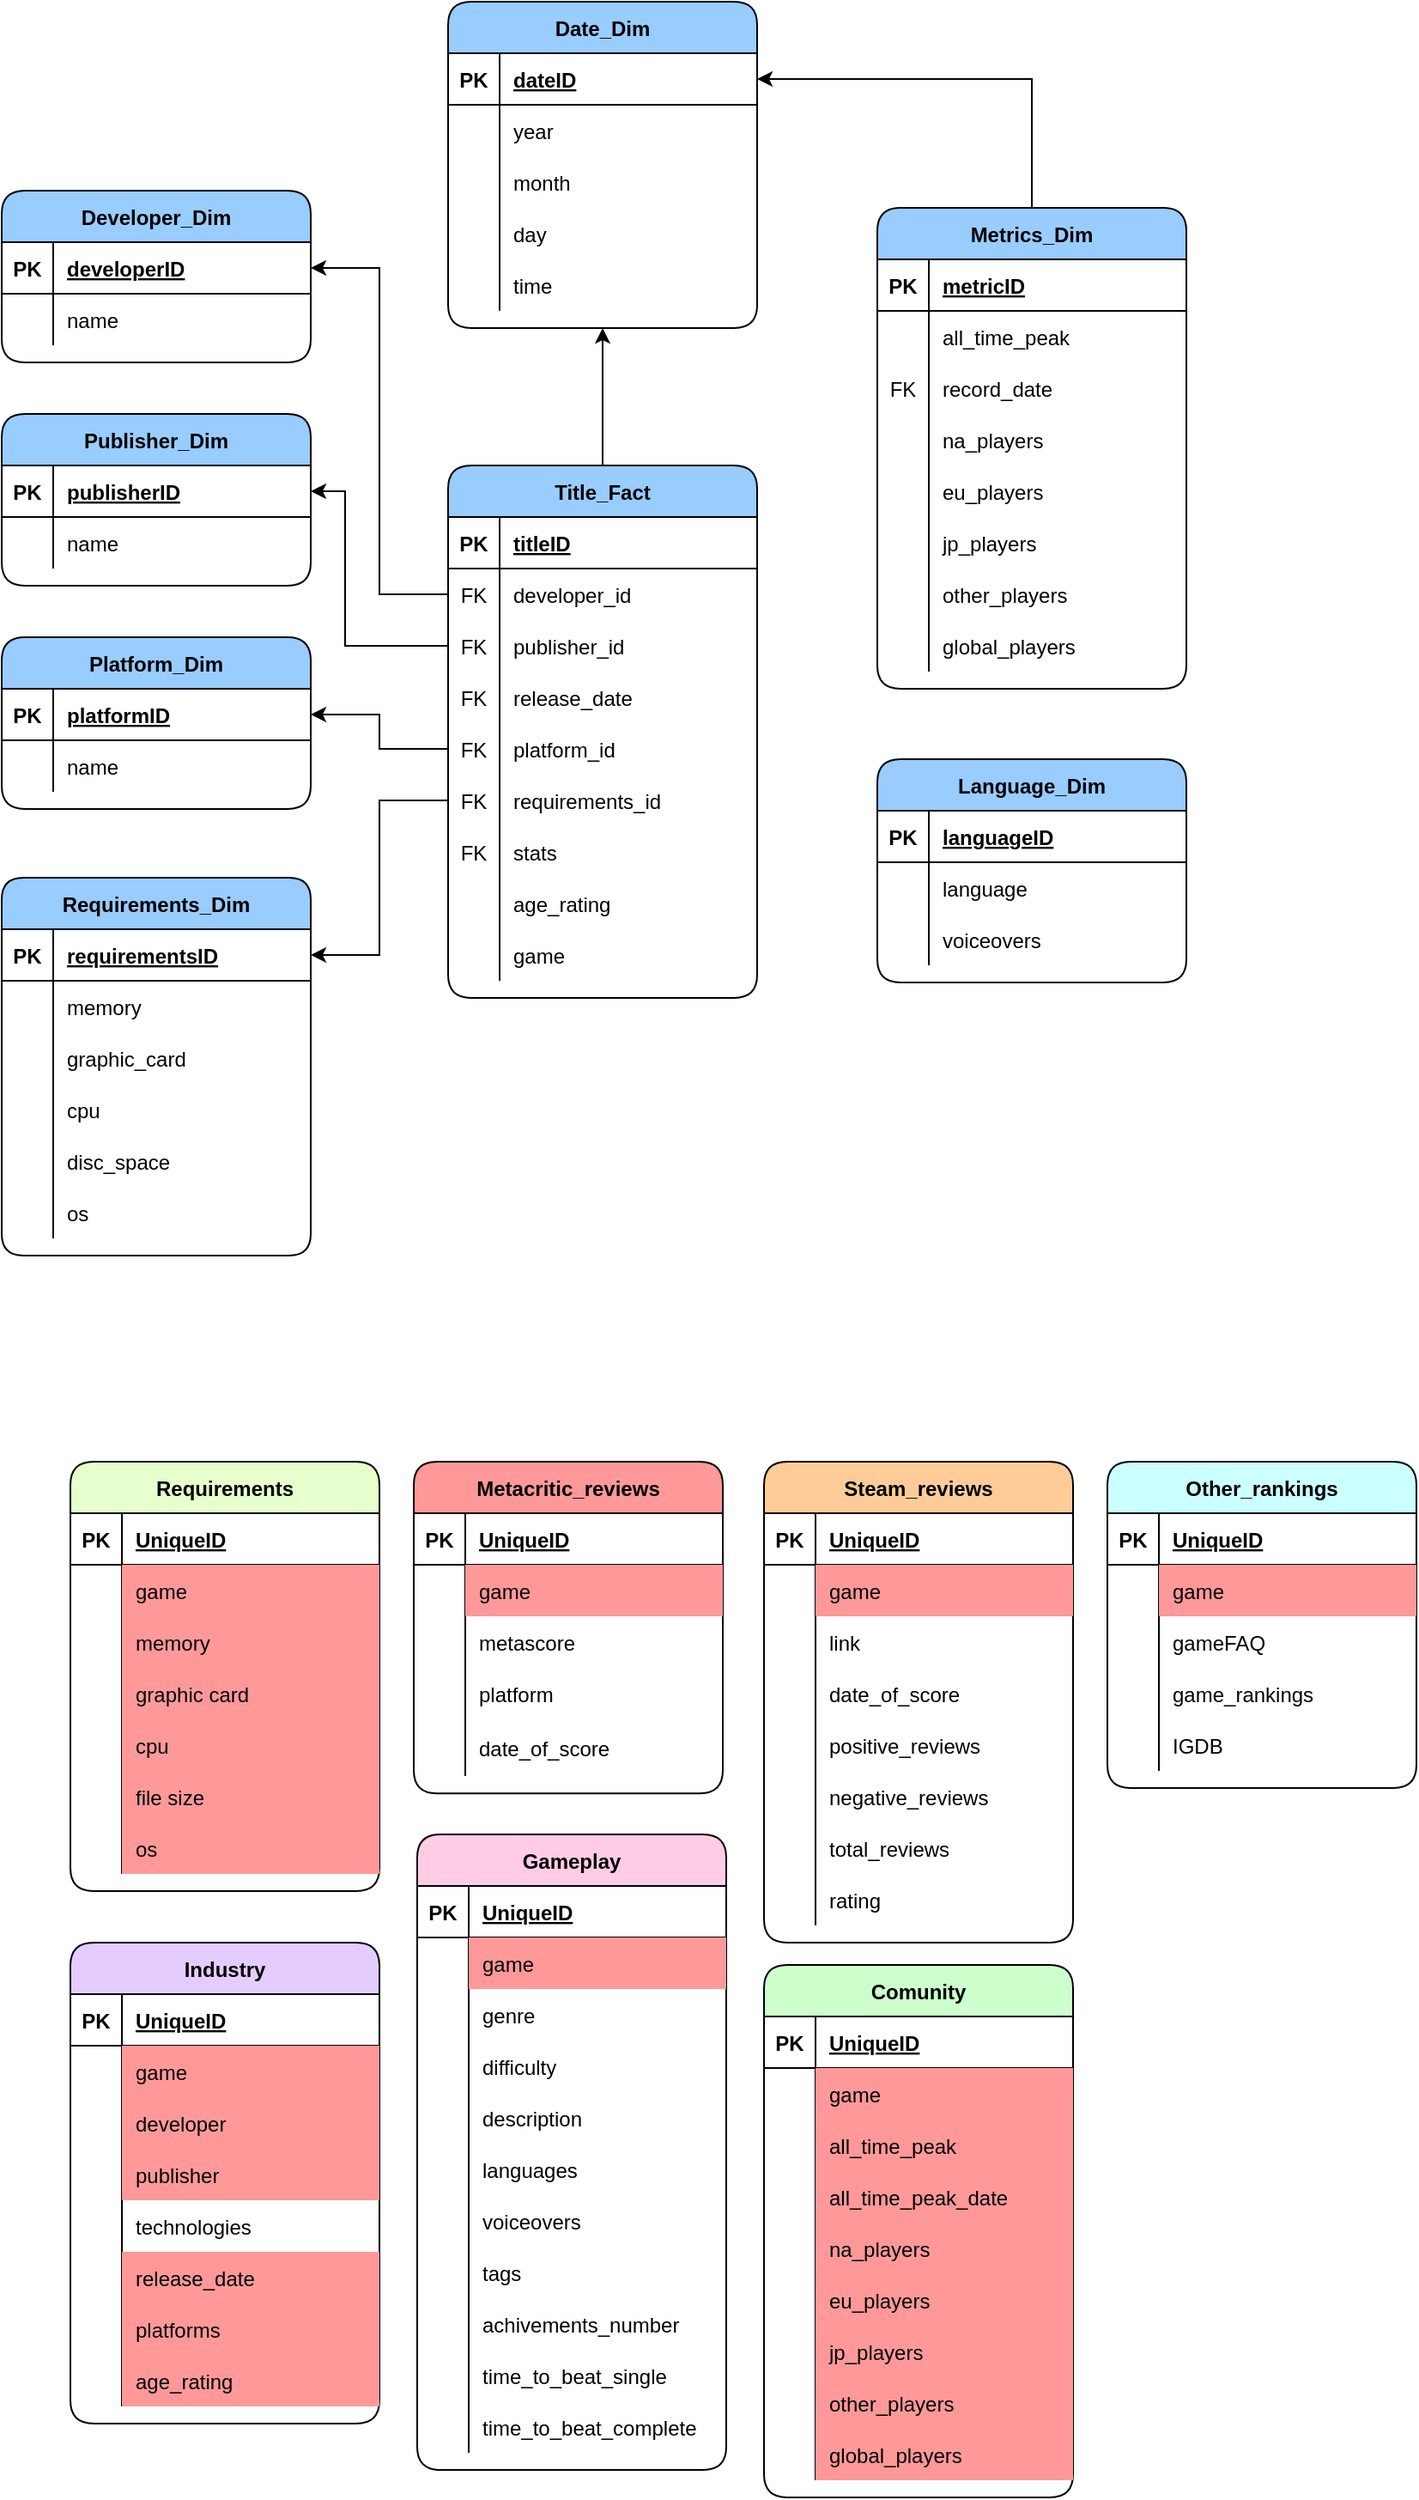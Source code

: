 <mxfile version="20.3.0" type="device"><diagram id="YKfQwakO6Gflsbm7J9LK" name="Сторінка-1"><mxGraphModel dx="2236" dy="3203" grid="1" gridSize="10" guides="1" tooltips="1" connect="1" arrows="1" fold="1" page="1" pageScale="1" pageWidth="827" pageHeight="1169" math="0" shadow="0"><root><mxCell id="0"/><mxCell id="1" parent="0"/><mxCell id="sTkAplUhrBlm9cXmQdNJ-1" value="Metacritic_reviews" style="shape=table;startSize=30;container=1;collapsible=1;childLayout=tableLayout;fixedRows=1;rowLines=0;fontStyle=1;align=center;resizeLast=1;rounded=1;fillColor=#FF9999;strokeColor=#000000;" parent="1" vertex="1"><mxGeometry x="210" y="-890" width="180" height="193.125" as="geometry"/></mxCell><mxCell id="sTkAplUhrBlm9cXmQdNJ-2" value="" style="shape=tableRow;horizontal=0;startSize=0;swimlaneHead=0;swimlaneBody=0;fillColor=none;collapsible=0;dropTarget=0;points=[[0,0.5],[1,0.5]];portConstraint=eastwest;top=0;left=0;right=0;bottom=1;" parent="sTkAplUhrBlm9cXmQdNJ-1" vertex="1"><mxGeometry y="30" width="180" height="30" as="geometry"/></mxCell><mxCell id="sTkAplUhrBlm9cXmQdNJ-3" value="PK" style="shape=partialRectangle;connectable=0;fillColor=none;top=0;left=0;bottom=0;right=0;fontStyle=1;overflow=hidden;" parent="sTkAplUhrBlm9cXmQdNJ-2" vertex="1"><mxGeometry width="30" height="30" as="geometry"><mxRectangle width="30" height="30" as="alternateBounds"/></mxGeometry></mxCell><mxCell id="sTkAplUhrBlm9cXmQdNJ-4" value="UniqueID" style="shape=partialRectangle;connectable=0;fillColor=none;top=0;left=0;bottom=0;right=0;align=left;spacingLeft=6;fontStyle=5;overflow=hidden;" parent="sTkAplUhrBlm9cXmQdNJ-2" vertex="1"><mxGeometry x="30" width="150" height="30" as="geometry"><mxRectangle width="150" height="30" as="alternateBounds"/></mxGeometry></mxCell><mxCell id="sTkAplUhrBlm9cXmQdNJ-5" value="" style="shape=tableRow;horizontal=0;startSize=0;swimlaneHead=0;swimlaneBody=0;fillColor=none;collapsible=0;dropTarget=0;points=[[0,0.5],[1,0.5]];portConstraint=eastwest;top=0;left=0;right=0;bottom=0;rounded=1;" parent="sTkAplUhrBlm9cXmQdNJ-1" vertex="1"><mxGeometry y="60" width="180" height="30" as="geometry"/></mxCell><mxCell id="sTkAplUhrBlm9cXmQdNJ-6" value="" style="shape=partialRectangle;connectable=0;fillColor=none;top=0;left=0;bottom=0;right=0;editable=1;overflow=hidden;rounded=1;" parent="sTkAplUhrBlm9cXmQdNJ-5" vertex="1"><mxGeometry width="30" height="30" as="geometry"><mxRectangle width="30" height="30" as="alternateBounds"/></mxGeometry></mxCell><mxCell id="sTkAplUhrBlm9cXmQdNJ-7" value="game" style="shape=partialRectangle;connectable=0;fillColor=#FF9999;top=0;left=0;bottom=0;right=0;align=left;spacingLeft=6;overflow=hidden;rounded=1;" parent="sTkAplUhrBlm9cXmQdNJ-5" vertex="1"><mxGeometry x="30" width="150" height="30" as="geometry"><mxRectangle width="150" height="30" as="alternateBounds"/></mxGeometry></mxCell><mxCell id="sTkAplUhrBlm9cXmQdNJ-8" value="" style="shape=tableRow;horizontal=0;startSize=0;swimlaneHead=0;swimlaneBody=0;fillColor=none;collapsible=0;dropTarget=0;points=[[0,0.5],[1,0.5]];portConstraint=eastwest;top=0;left=0;right=0;bottom=0;" parent="sTkAplUhrBlm9cXmQdNJ-1" vertex="1"><mxGeometry y="90" width="180" height="30" as="geometry"/></mxCell><mxCell id="sTkAplUhrBlm9cXmQdNJ-9" value="" style="shape=partialRectangle;connectable=0;fillColor=none;top=0;left=0;bottom=0;right=0;editable=1;overflow=hidden;" parent="sTkAplUhrBlm9cXmQdNJ-8" vertex="1"><mxGeometry width="30" height="30" as="geometry"><mxRectangle width="30" height="30" as="alternateBounds"/></mxGeometry></mxCell><mxCell id="sTkAplUhrBlm9cXmQdNJ-10" value="metascore" style="shape=partialRectangle;connectable=0;fillColor=none;top=0;left=0;bottom=0;right=0;align=left;spacingLeft=6;overflow=hidden;" parent="sTkAplUhrBlm9cXmQdNJ-8" vertex="1"><mxGeometry x="30" width="150" height="30" as="geometry"><mxRectangle width="150" height="30" as="alternateBounds"/></mxGeometry></mxCell><mxCell id="sTkAplUhrBlm9cXmQdNJ-11" value="" style="shape=tableRow;horizontal=0;startSize=0;swimlaneHead=0;swimlaneBody=0;fillColor=none;collapsible=0;dropTarget=0;points=[[0,0.5],[1,0.5]];portConstraint=eastwest;top=0;left=0;right=0;bottom=0;rounded=1;" parent="sTkAplUhrBlm9cXmQdNJ-1" vertex="1"><mxGeometry y="120" width="180" height="30" as="geometry"/></mxCell><mxCell id="sTkAplUhrBlm9cXmQdNJ-12" value="" style="shape=partialRectangle;connectable=0;fillColor=none;top=0;left=0;bottom=0;right=0;editable=1;overflow=hidden;rounded=1;" parent="sTkAplUhrBlm9cXmQdNJ-11" vertex="1"><mxGeometry width="30" height="30" as="geometry"><mxRectangle width="30" height="30" as="alternateBounds"/></mxGeometry></mxCell><mxCell id="sTkAplUhrBlm9cXmQdNJ-13" value="platform" style="shape=partialRectangle;connectable=0;fillColor=none;top=0;left=0;bottom=0;right=0;align=left;spacingLeft=6;overflow=hidden;rounded=1;" parent="sTkAplUhrBlm9cXmQdNJ-11" vertex="1"><mxGeometry x="30" width="150" height="30" as="geometry"><mxRectangle width="150" height="30" as="alternateBounds"/></mxGeometry></mxCell><mxCell id="sTkAplUhrBlm9cXmQdNJ-14" value="" style="shape=tableRow;horizontal=0;startSize=0;swimlaneHead=0;swimlaneBody=0;fillColor=none;collapsible=0;dropTarget=0;points=[[0,0.5],[1,0.5]];portConstraint=eastwest;top=0;left=0;right=0;bottom=0;rounded=1;" parent="sTkAplUhrBlm9cXmQdNJ-1" vertex="1"><mxGeometry y="150" width="180" height="33" as="geometry"/></mxCell><mxCell id="sTkAplUhrBlm9cXmQdNJ-15" value="" style="shape=partialRectangle;connectable=0;fillColor=none;top=0;left=0;bottom=0;right=0;editable=1;overflow=hidden;rounded=1;" parent="sTkAplUhrBlm9cXmQdNJ-14" vertex="1"><mxGeometry width="30" height="33" as="geometry"><mxRectangle width="30" height="33" as="alternateBounds"/></mxGeometry></mxCell><mxCell id="sTkAplUhrBlm9cXmQdNJ-16" value="date_of_score" style="shape=partialRectangle;connectable=0;fillColor=none;top=0;left=0;bottom=0;right=0;align=left;spacingLeft=6;overflow=hidden;rounded=1;" parent="sTkAplUhrBlm9cXmQdNJ-14" vertex="1"><mxGeometry x="30" width="150" height="33" as="geometry"><mxRectangle width="150" height="33" as="alternateBounds"/></mxGeometry></mxCell><mxCell id="sTkAplUhrBlm9cXmQdNJ-17" value="Steam_reviews" style="shape=table;startSize=30;container=1;collapsible=1;childLayout=tableLayout;fixedRows=1;rowLines=0;fontStyle=1;align=center;resizeLast=1;rounded=1;fillColor=#FFCC99;" parent="1" vertex="1"><mxGeometry x="414" y="-890" width="180" height="280" as="geometry"/></mxCell><mxCell id="sTkAplUhrBlm9cXmQdNJ-18" value="" style="shape=tableRow;horizontal=0;startSize=0;swimlaneHead=0;swimlaneBody=0;fillColor=none;collapsible=0;dropTarget=0;points=[[0,0.5],[1,0.5]];portConstraint=eastwest;top=0;left=0;right=0;bottom=1;" parent="sTkAplUhrBlm9cXmQdNJ-17" vertex="1"><mxGeometry y="30" width="180" height="30" as="geometry"/></mxCell><mxCell id="sTkAplUhrBlm9cXmQdNJ-19" value="PK" style="shape=partialRectangle;connectable=0;fillColor=none;top=0;left=0;bottom=0;right=0;fontStyle=1;overflow=hidden;" parent="sTkAplUhrBlm9cXmQdNJ-18" vertex="1"><mxGeometry width="30" height="30" as="geometry"><mxRectangle width="30" height="30" as="alternateBounds"/></mxGeometry></mxCell><mxCell id="sTkAplUhrBlm9cXmQdNJ-20" value="UniqueID" style="shape=partialRectangle;connectable=0;fillColor=none;top=0;left=0;bottom=0;right=0;align=left;spacingLeft=6;fontStyle=5;overflow=hidden;" parent="sTkAplUhrBlm9cXmQdNJ-18" vertex="1"><mxGeometry x="30" width="150" height="30" as="geometry"><mxRectangle width="150" height="30" as="alternateBounds"/></mxGeometry></mxCell><mxCell id="sTkAplUhrBlm9cXmQdNJ-21" value="" style="shape=tableRow;horizontal=0;startSize=0;swimlaneHead=0;swimlaneBody=0;fillColor=none;collapsible=0;dropTarget=0;points=[[0,0.5],[1,0.5]];portConstraint=eastwest;top=0;left=0;right=0;bottom=0;" parent="sTkAplUhrBlm9cXmQdNJ-17" vertex="1"><mxGeometry y="60" width="180" height="30" as="geometry"/></mxCell><mxCell id="sTkAplUhrBlm9cXmQdNJ-22" value="" style="shape=partialRectangle;connectable=0;fillColor=none;top=0;left=0;bottom=0;right=0;editable=1;overflow=hidden;" parent="sTkAplUhrBlm9cXmQdNJ-21" vertex="1"><mxGeometry width="30" height="30" as="geometry"><mxRectangle width="30" height="30" as="alternateBounds"/></mxGeometry></mxCell><mxCell id="sTkAplUhrBlm9cXmQdNJ-23" value="game" style="shape=partialRectangle;connectable=0;fillColor=#FF9999;top=0;left=0;bottom=0;right=0;align=left;spacingLeft=6;overflow=hidden;" parent="sTkAplUhrBlm9cXmQdNJ-21" vertex="1"><mxGeometry x="30" width="150" height="30" as="geometry"><mxRectangle width="150" height="30" as="alternateBounds"/></mxGeometry></mxCell><mxCell id="sTkAplUhrBlm9cXmQdNJ-24" value="" style="shape=tableRow;horizontal=0;startSize=0;swimlaneHead=0;swimlaneBody=0;fillColor=none;collapsible=0;dropTarget=0;points=[[0,0.5],[1,0.5]];portConstraint=eastwest;top=0;left=0;right=0;bottom=0;rounded=1;" parent="sTkAplUhrBlm9cXmQdNJ-17" vertex="1"><mxGeometry y="90" width="180" height="30" as="geometry"/></mxCell><mxCell id="sTkAplUhrBlm9cXmQdNJ-25" value="" style="shape=partialRectangle;connectable=0;fillColor=none;top=0;left=0;bottom=0;right=0;editable=1;overflow=hidden;rounded=1;" parent="sTkAplUhrBlm9cXmQdNJ-24" vertex="1"><mxGeometry width="30" height="30" as="geometry"><mxRectangle width="30" height="30" as="alternateBounds"/></mxGeometry></mxCell><mxCell id="sTkAplUhrBlm9cXmQdNJ-26" value="link" style="shape=partialRectangle;connectable=0;fillColor=none;top=0;left=0;bottom=0;right=0;align=left;spacingLeft=6;overflow=hidden;rounded=1;" parent="sTkAplUhrBlm9cXmQdNJ-24" vertex="1"><mxGeometry x="30" width="150" height="30" as="geometry"><mxRectangle width="150" height="30" as="alternateBounds"/></mxGeometry></mxCell><mxCell id="sTkAplUhrBlm9cXmQdNJ-27" value="" style="shape=tableRow;horizontal=0;startSize=0;swimlaneHead=0;swimlaneBody=0;fillColor=none;collapsible=0;dropTarget=0;points=[[0,0.5],[1,0.5]];portConstraint=eastwest;top=0;left=0;right=0;bottom=0;rounded=1;" parent="sTkAplUhrBlm9cXmQdNJ-17" vertex="1"><mxGeometry y="120" width="180" height="30" as="geometry"/></mxCell><mxCell id="sTkAplUhrBlm9cXmQdNJ-28" value="" style="shape=partialRectangle;connectable=0;fillColor=none;top=0;left=0;bottom=0;right=0;editable=1;overflow=hidden;rounded=1;" parent="sTkAplUhrBlm9cXmQdNJ-27" vertex="1"><mxGeometry width="30" height="30" as="geometry"><mxRectangle width="30" height="30" as="alternateBounds"/></mxGeometry></mxCell><mxCell id="sTkAplUhrBlm9cXmQdNJ-29" value="date_of_score" style="shape=partialRectangle;connectable=0;fillColor=none;top=0;left=0;bottom=0;right=0;align=left;spacingLeft=6;overflow=hidden;rounded=1;" parent="sTkAplUhrBlm9cXmQdNJ-27" vertex="1"><mxGeometry x="30" width="150" height="30" as="geometry"><mxRectangle width="150" height="30" as="alternateBounds"/></mxGeometry></mxCell><mxCell id="sTkAplUhrBlm9cXmQdNJ-30" value="" style="shape=tableRow;horizontal=0;startSize=0;swimlaneHead=0;swimlaneBody=0;fillColor=none;collapsible=0;dropTarget=0;points=[[0,0.5],[1,0.5]];portConstraint=eastwest;top=0;left=0;right=0;bottom=0;rounded=1;" parent="sTkAplUhrBlm9cXmQdNJ-17" vertex="1"><mxGeometry y="150" width="180" height="30" as="geometry"/></mxCell><mxCell id="sTkAplUhrBlm9cXmQdNJ-31" value="" style="shape=partialRectangle;connectable=0;fillColor=none;top=0;left=0;bottom=0;right=0;editable=1;overflow=hidden;rounded=1;" parent="sTkAplUhrBlm9cXmQdNJ-30" vertex="1"><mxGeometry width="30" height="30" as="geometry"><mxRectangle width="30" height="30" as="alternateBounds"/></mxGeometry></mxCell><mxCell id="sTkAplUhrBlm9cXmQdNJ-32" value="positive_reviews" style="shape=partialRectangle;connectable=0;fillColor=none;top=0;left=0;bottom=0;right=0;align=left;spacingLeft=6;overflow=hidden;rounded=1;" parent="sTkAplUhrBlm9cXmQdNJ-30" vertex="1"><mxGeometry x="30" width="150" height="30" as="geometry"><mxRectangle width="150" height="30" as="alternateBounds"/></mxGeometry></mxCell><mxCell id="sTkAplUhrBlm9cXmQdNJ-33" value="" style="shape=tableRow;horizontal=0;startSize=0;swimlaneHead=0;swimlaneBody=0;fillColor=none;collapsible=0;dropTarget=0;points=[[0,0.5],[1,0.5]];portConstraint=eastwest;top=0;left=0;right=0;bottom=0;rounded=1;" parent="sTkAplUhrBlm9cXmQdNJ-17" vertex="1"><mxGeometry y="180" width="180" height="30" as="geometry"/></mxCell><mxCell id="sTkAplUhrBlm9cXmQdNJ-34" value="" style="shape=partialRectangle;connectable=0;fillColor=none;top=0;left=0;bottom=0;right=0;editable=1;overflow=hidden;rounded=1;" parent="sTkAplUhrBlm9cXmQdNJ-33" vertex="1"><mxGeometry width="30" height="30" as="geometry"><mxRectangle width="30" height="30" as="alternateBounds"/></mxGeometry></mxCell><mxCell id="sTkAplUhrBlm9cXmQdNJ-35" value="negative_reviews" style="shape=partialRectangle;connectable=0;fillColor=none;top=0;left=0;bottom=0;right=0;align=left;spacingLeft=6;overflow=hidden;rounded=1;" parent="sTkAplUhrBlm9cXmQdNJ-33" vertex="1"><mxGeometry x="30" width="150" height="30" as="geometry"><mxRectangle width="150" height="30" as="alternateBounds"/></mxGeometry></mxCell><mxCell id="sTkAplUhrBlm9cXmQdNJ-36" value="" style="shape=tableRow;horizontal=0;startSize=0;swimlaneHead=0;swimlaneBody=0;fillColor=none;collapsible=0;dropTarget=0;points=[[0,0.5],[1,0.5]];portConstraint=eastwest;top=0;left=0;right=0;bottom=0;rounded=1;" parent="sTkAplUhrBlm9cXmQdNJ-17" vertex="1"><mxGeometry y="210" width="180" height="30" as="geometry"/></mxCell><mxCell id="sTkAplUhrBlm9cXmQdNJ-37" value="" style="shape=partialRectangle;connectable=0;fillColor=none;top=0;left=0;bottom=0;right=0;editable=1;overflow=hidden;rounded=1;" parent="sTkAplUhrBlm9cXmQdNJ-36" vertex="1"><mxGeometry width="30" height="30" as="geometry"><mxRectangle width="30" height="30" as="alternateBounds"/></mxGeometry></mxCell><mxCell id="sTkAplUhrBlm9cXmQdNJ-38" value="total_reviews" style="shape=partialRectangle;connectable=0;fillColor=none;top=0;left=0;bottom=0;right=0;align=left;spacingLeft=6;overflow=hidden;rounded=1;" parent="sTkAplUhrBlm9cXmQdNJ-36" vertex="1"><mxGeometry x="30" width="150" height="30" as="geometry"><mxRectangle width="150" height="30" as="alternateBounds"/></mxGeometry></mxCell><mxCell id="sTkAplUhrBlm9cXmQdNJ-39" value="" style="shape=tableRow;horizontal=0;startSize=0;swimlaneHead=0;swimlaneBody=0;fillColor=none;collapsible=0;dropTarget=0;points=[[0,0.5],[1,0.5]];portConstraint=eastwest;top=0;left=0;right=0;bottom=0;rounded=1;" parent="sTkAplUhrBlm9cXmQdNJ-17" vertex="1"><mxGeometry y="240" width="180" height="30" as="geometry"/></mxCell><mxCell id="sTkAplUhrBlm9cXmQdNJ-40" value="" style="shape=partialRectangle;connectable=0;fillColor=none;top=0;left=0;bottom=0;right=0;editable=1;overflow=hidden;rounded=1;" parent="sTkAplUhrBlm9cXmQdNJ-39" vertex="1"><mxGeometry width="30" height="30" as="geometry"><mxRectangle width="30" height="30" as="alternateBounds"/></mxGeometry></mxCell><mxCell id="sTkAplUhrBlm9cXmQdNJ-41" value="rating" style="shape=partialRectangle;connectable=0;fillColor=none;top=0;left=0;bottom=0;right=0;align=left;spacingLeft=6;overflow=hidden;rounded=1;" parent="sTkAplUhrBlm9cXmQdNJ-39" vertex="1"><mxGeometry x="30" width="150" height="30" as="geometry"><mxRectangle width="150" height="30" as="alternateBounds"/></mxGeometry></mxCell><mxCell id="sTkAplUhrBlm9cXmQdNJ-42" value="Requirements" style="shape=table;startSize=30;container=1;collapsible=1;childLayout=tableLayout;fixedRows=1;rowLines=0;fontStyle=1;align=center;resizeLast=1;rounded=1;fillColor=#E6FFCC;" parent="1" vertex="1"><mxGeometry x="10" y="-890" width="180" height="250" as="geometry"/></mxCell><mxCell id="sTkAplUhrBlm9cXmQdNJ-43" value="" style="shape=tableRow;horizontal=0;startSize=0;swimlaneHead=0;swimlaneBody=0;fillColor=none;collapsible=0;dropTarget=0;points=[[0,0.5],[1,0.5]];portConstraint=eastwest;top=0;left=0;right=0;bottom=1;" parent="sTkAplUhrBlm9cXmQdNJ-42" vertex="1"><mxGeometry y="30" width="180" height="30" as="geometry"/></mxCell><mxCell id="sTkAplUhrBlm9cXmQdNJ-44" value="PK" style="shape=partialRectangle;connectable=0;fillColor=none;top=0;left=0;bottom=0;right=0;fontStyle=1;overflow=hidden;" parent="sTkAplUhrBlm9cXmQdNJ-43" vertex="1"><mxGeometry width="30" height="30" as="geometry"><mxRectangle width="30" height="30" as="alternateBounds"/></mxGeometry></mxCell><mxCell id="sTkAplUhrBlm9cXmQdNJ-45" value="UniqueID" style="shape=partialRectangle;connectable=0;fillColor=none;top=0;left=0;bottom=0;right=0;align=left;spacingLeft=6;fontStyle=5;overflow=hidden;" parent="sTkAplUhrBlm9cXmQdNJ-43" vertex="1"><mxGeometry x="30" width="150" height="30" as="geometry"><mxRectangle width="150" height="30" as="alternateBounds"/></mxGeometry></mxCell><mxCell id="sTkAplUhrBlm9cXmQdNJ-46" value="" style="shape=tableRow;horizontal=0;startSize=0;swimlaneHead=0;swimlaneBody=0;fillColor=none;collapsible=0;dropTarget=0;points=[[0,0.5],[1,0.5]];portConstraint=eastwest;top=0;left=0;right=0;bottom=0;rounded=1;" parent="sTkAplUhrBlm9cXmQdNJ-42" vertex="1"><mxGeometry y="60" width="180" height="30" as="geometry"/></mxCell><mxCell id="sTkAplUhrBlm9cXmQdNJ-47" value="" style="shape=partialRectangle;connectable=0;fillColor=none;top=0;left=0;bottom=0;right=0;editable=1;overflow=hidden;rounded=1;" parent="sTkAplUhrBlm9cXmQdNJ-46" vertex="1"><mxGeometry width="30" height="30" as="geometry"><mxRectangle width="30" height="30" as="alternateBounds"/></mxGeometry></mxCell><mxCell id="sTkAplUhrBlm9cXmQdNJ-48" value="game" style="shape=partialRectangle;connectable=0;fillColor=#FF9999;top=0;left=0;bottom=0;right=0;align=left;spacingLeft=6;overflow=hidden;rounded=1;" parent="sTkAplUhrBlm9cXmQdNJ-46" vertex="1"><mxGeometry x="30" width="150" height="30" as="geometry"><mxRectangle width="150" height="30" as="alternateBounds"/></mxGeometry></mxCell><mxCell id="sTkAplUhrBlm9cXmQdNJ-49" value="" style="shape=tableRow;horizontal=0;startSize=0;swimlaneHead=0;swimlaneBody=0;fillColor=none;collapsible=0;dropTarget=0;points=[[0,0.5],[1,0.5]];portConstraint=eastwest;top=0;left=0;right=0;bottom=0;" parent="sTkAplUhrBlm9cXmQdNJ-42" vertex="1"><mxGeometry y="90" width="180" height="30" as="geometry"/></mxCell><mxCell id="sTkAplUhrBlm9cXmQdNJ-50" value="" style="shape=partialRectangle;connectable=0;fillColor=none;top=0;left=0;bottom=0;right=0;editable=1;overflow=hidden;" parent="sTkAplUhrBlm9cXmQdNJ-49" vertex="1"><mxGeometry width="30" height="30" as="geometry"><mxRectangle width="30" height="30" as="alternateBounds"/></mxGeometry></mxCell><mxCell id="sTkAplUhrBlm9cXmQdNJ-51" value="memory" style="shape=partialRectangle;connectable=0;fillColor=#FF9999;top=0;left=0;bottom=0;right=0;align=left;spacingLeft=6;overflow=hidden;" parent="sTkAplUhrBlm9cXmQdNJ-49" vertex="1"><mxGeometry x="30" width="150" height="30" as="geometry"><mxRectangle width="150" height="30" as="alternateBounds"/></mxGeometry></mxCell><mxCell id="sTkAplUhrBlm9cXmQdNJ-52" value="" style="shape=tableRow;horizontal=0;startSize=0;swimlaneHead=0;swimlaneBody=0;fillColor=none;collapsible=0;dropTarget=0;points=[[0,0.5],[1,0.5]];portConstraint=eastwest;top=0;left=0;right=0;bottom=0;" parent="sTkAplUhrBlm9cXmQdNJ-42" vertex="1"><mxGeometry y="120" width="180" height="30" as="geometry"/></mxCell><mxCell id="sTkAplUhrBlm9cXmQdNJ-53" value="" style="shape=partialRectangle;connectable=0;fillColor=none;top=0;left=0;bottom=0;right=0;editable=1;overflow=hidden;" parent="sTkAplUhrBlm9cXmQdNJ-52" vertex="1"><mxGeometry width="30" height="30" as="geometry"><mxRectangle width="30" height="30" as="alternateBounds"/></mxGeometry></mxCell><mxCell id="sTkAplUhrBlm9cXmQdNJ-54" value="graphic card" style="shape=partialRectangle;connectable=0;fillColor=#FF9999;top=0;left=0;bottom=0;right=0;align=left;spacingLeft=6;overflow=hidden;" parent="sTkAplUhrBlm9cXmQdNJ-52" vertex="1"><mxGeometry x="30" width="150" height="30" as="geometry"><mxRectangle width="150" height="30" as="alternateBounds"/></mxGeometry></mxCell><mxCell id="sTkAplUhrBlm9cXmQdNJ-55" value="" style="shape=tableRow;horizontal=0;startSize=0;swimlaneHead=0;swimlaneBody=0;fillColor=none;collapsible=0;dropTarget=0;points=[[0,0.5],[1,0.5]];portConstraint=eastwest;top=0;left=0;right=0;bottom=0;" parent="sTkAplUhrBlm9cXmQdNJ-42" vertex="1"><mxGeometry y="150" width="180" height="30" as="geometry"/></mxCell><mxCell id="sTkAplUhrBlm9cXmQdNJ-56" value="" style="shape=partialRectangle;connectable=0;fillColor=none;top=0;left=0;bottom=0;right=0;editable=1;overflow=hidden;" parent="sTkAplUhrBlm9cXmQdNJ-55" vertex="1"><mxGeometry width="30" height="30" as="geometry"><mxRectangle width="30" height="30" as="alternateBounds"/></mxGeometry></mxCell><mxCell id="sTkAplUhrBlm9cXmQdNJ-57" value="cpu" style="shape=partialRectangle;connectable=0;fillColor=#FF9999;top=0;left=0;bottom=0;right=0;align=left;spacingLeft=6;overflow=hidden;" parent="sTkAplUhrBlm9cXmQdNJ-55" vertex="1"><mxGeometry x="30" width="150" height="30" as="geometry"><mxRectangle width="150" height="30" as="alternateBounds"/></mxGeometry></mxCell><mxCell id="sTkAplUhrBlm9cXmQdNJ-58" value="" style="shape=tableRow;horizontal=0;startSize=0;swimlaneHead=0;swimlaneBody=0;fillColor=none;collapsible=0;dropTarget=0;points=[[0,0.5],[1,0.5]];portConstraint=eastwest;top=0;left=0;right=0;bottom=0;rounded=1;" parent="sTkAplUhrBlm9cXmQdNJ-42" vertex="1"><mxGeometry y="180" width="180" height="30" as="geometry"/></mxCell><mxCell id="sTkAplUhrBlm9cXmQdNJ-59" value="" style="shape=partialRectangle;connectable=0;fillColor=none;top=0;left=0;bottom=0;right=0;editable=1;overflow=hidden;rounded=1;" parent="sTkAplUhrBlm9cXmQdNJ-58" vertex="1"><mxGeometry width="30" height="30" as="geometry"><mxRectangle width="30" height="30" as="alternateBounds"/></mxGeometry></mxCell><mxCell id="sTkAplUhrBlm9cXmQdNJ-60" value="file size" style="shape=partialRectangle;connectable=0;fillColor=#FF9999;top=0;left=0;bottom=0;right=0;align=left;spacingLeft=6;overflow=hidden;rounded=1;" parent="sTkAplUhrBlm9cXmQdNJ-58" vertex="1"><mxGeometry x="30" width="150" height="30" as="geometry"><mxRectangle width="150" height="30" as="alternateBounds"/></mxGeometry></mxCell><mxCell id="sTkAplUhrBlm9cXmQdNJ-61" value="" style="shape=tableRow;horizontal=0;startSize=0;swimlaneHead=0;swimlaneBody=0;fillColor=none;collapsible=0;dropTarget=0;points=[[0,0.5],[1,0.5]];portConstraint=eastwest;top=0;left=0;right=0;bottom=0;rounded=1;" parent="sTkAplUhrBlm9cXmQdNJ-42" vertex="1"><mxGeometry y="210" width="180" height="30" as="geometry"/></mxCell><mxCell id="sTkAplUhrBlm9cXmQdNJ-62" value="" style="shape=partialRectangle;connectable=0;fillColor=none;top=0;left=0;bottom=0;right=0;editable=1;overflow=hidden;rounded=1;" parent="sTkAplUhrBlm9cXmQdNJ-61" vertex="1"><mxGeometry width="30" height="30" as="geometry"><mxRectangle width="30" height="30" as="alternateBounds"/></mxGeometry></mxCell><mxCell id="sTkAplUhrBlm9cXmQdNJ-63" value="os" style="shape=partialRectangle;connectable=0;fillColor=#FF9999;top=0;left=0;bottom=0;right=0;align=left;spacingLeft=6;overflow=hidden;rounded=1;" parent="sTkAplUhrBlm9cXmQdNJ-61" vertex="1"><mxGeometry x="30" width="150" height="30" as="geometry"><mxRectangle width="150" height="30" as="alternateBounds"/></mxGeometry></mxCell><mxCell id="sTkAplUhrBlm9cXmQdNJ-64" value="Other_rankings" style="shape=table;startSize=30;container=1;collapsible=1;childLayout=tableLayout;fixedRows=1;rowLines=0;fontStyle=1;align=center;resizeLast=1;rounded=1;fillColor=#CCFFFF;strokeColor=#000000;" parent="1" vertex="1"><mxGeometry x="614" y="-890" width="180" height="190" as="geometry"/></mxCell><mxCell id="sTkAplUhrBlm9cXmQdNJ-65" value="" style="shape=tableRow;horizontal=0;startSize=0;swimlaneHead=0;swimlaneBody=0;fillColor=none;collapsible=0;dropTarget=0;points=[[0,0.5],[1,0.5]];portConstraint=eastwest;top=0;left=0;right=0;bottom=1;" parent="sTkAplUhrBlm9cXmQdNJ-64" vertex="1"><mxGeometry y="30" width="180" height="30" as="geometry"/></mxCell><mxCell id="sTkAplUhrBlm9cXmQdNJ-66" value="PK" style="shape=partialRectangle;connectable=0;fillColor=none;top=0;left=0;bottom=0;right=0;fontStyle=1;overflow=hidden;" parent="sTkAplUhrBlm9cXmQdNJ-65" vertex="1"><mxGeometry width="30" height="30" as="geometry"><mxRectangle width="30" height="30" as="alternateBounds"/></mxGeometry></mxCell><mxCell id="sTkAplUhrBlm9cXmQdNJ-67" value="UniqueID" style="shape=partialRectangle;connectable=0;fillColor=none;top=0;left=0;bottom=0;right=0;align=left;spacingLeft=6;fontStyle=5;overflow=hidden;" parent="sTkAplUhrBlm9cXmQdNJ-65" vertex="1"><mxGeometry x="30" width="150" height="30" as="geometry"><mxRectangle width="150" height="30" as="alternateBounds"/></mxGeometry></mxCell><mxCell id="sTkAplUhrBlm9cXmQdNJ-68" value="" style="shape=tableRow;horizontal=0;startSize=0;swimlaneHead=0;swimlaneBody=0;fillColor=none;collapsible=0;dropTarget=0;points=[[0,0.5],[1,0.5]];portConstraint=eastwest;top=0;left=0;right=0;bottom=0;rounded=1;" parent="sTkAplUhrBlm9cXmQdNJ-64" vertex="1"><mxGeometry y="60" width="180" height="30" as="geometry"/></mxCell><mxCell id="sTkAplUhrBlm9cXmQdNJ-69" value="" style="shape=partialRectangle;connectable=0;fillColor=none;top=0;left=0;bottom=0;right=0;editable=1;overflow=hidden;rounded=1;" parent="sTkAplUhrBlm9cXmQdNJ-68" vertex="1"><mxGeometry width="30" height="30" as="geometry"><mxRectangle width="30" height="30" as="alternateBounds"/></mxGeometry></mxCell><mxCell id="sTkAplUhrBlm9cXmQdNJ-70" value="game" style="shape=partialRectangle;connectable=0;fillColor=#FF9999;top=0;left=0;bottom=0;right=0;align=left;spacingLeft=6;overflow=hidden;rounded=1;" parent="sTkAplUhrBlm9cXmQdNJ-68" vertex="1"><mxGeometry x="30" width="150" height="30" as="geometry"><mxRectangle width="150" height="30" as="alternateBounds"/></mxGeometry></mxCell><mxCell id="sTkAplUhrBlm9cXmQdNJ-71" value="" style="shape=tableRow;horizontal=0;startSize=0;swimlaneHead=0;swimlaneBody=0;fillColor=none;collapsible=0;dropTarget=0;points=[[0,0.5],[1,0.5]];portConstraint=eastwest;top=0;left=0;right=0;bottom=0;" parent="sTkAplUhrBlm9cXmQdNJ-64" vertex="1"><mxGeometry y="90" width="180" height="30" as="geometry"/></mxCell><mxCell id="sTkAplUhrBlm9cXmQdNJ-72" value="" style="shape=partialRectangle;connectable=0;fillColor=none;top=0;left=0;bottom=0;right=0;editable=1;overflow=hidden;" parent="sTkAplUhrBlm9cXmQdNJ-71" vertex="1"><mxGeometry width="30" height="30" as="geometry"><mxRectangle width="30" height="30" as="alternateBounds"/></mxGeometry></mxCell><mxCell id="sTkAplUhrBlm9cXmQdNJ-73" value="gameFAQ" style="shape=partialRectangle;connectable=0;fillColor=none;top=0;left=0;bottom=0;right=0;align=left;spacingLeft=6;overflow=hidden;" parent="sTkAplUhrBlm9cXmQdNJ-71" vertex="1"><mxGeometry x="30" width="150" height="30" as="geometry"><mxRectangle width="150" height="30" as="alternateBounds"/></mxGeometry></mxCell><mxCell id="sTkAplUhrBlm9cXmQdNJ-74" value="" style="shape=tableRow;horizontal=0;startSize=0;swimlaneHead=0;swimlaneBody=0;fillColor=none;collapsible=0;dropTarget=0;points=[[0,0.5],[1,0.5]];portConstraint=eastwest;top=0;left=0;right=0;bottom=0;rounded=1;" parent="sTkAplUhrBlm9cXmQdNJ-64" vertex="1"><mxGeometry y="120" width="180" height="30" as="geometry"/></mxCell><mxCell id="sTkAplUhrBlm9cXmQdNJ-75" value="" style="shape=partialRectangle;connectable=0;fillColor=none;top=0;left=0;bottom=0;right=0;editable=1;overflow=hidden;rounded=1;" parent="sTkAplUhrBlm9cXmQdNJ-74" vertex="1"><mxGeometry width="30" height="30" as="geometry"><mxRectangle width="30" height="30" as="alternateBounds"/></mxGeometry></mxCell><mxCell id="sTkAplUhrBlm9cXmQdNJ-76" value="game_rankings" style="shape=partialRectangle;connectable=0;fillColor=none;top=0;left=0;bottom=0;right=0;align=left;spacingLeft=6;overflow=hidden;rounded=1;" parent="sTkAplUhrBlm9cXmQdNJ-74" vertex="1"><mxGeometry x="30" width="150" height="30" as="geometry"><mxRectangle width="150" height="30" as="alternateBounds"/></mxGeometry></mxCell><mxCell id="sTkAplUhrBlm9cXmQdNJ-77" value="" style="shape=tableRow;horizontal=0;startSize=0;swimlaneHead=0;swimlaneBody=0;fillColor=none;collapsible=0;dropTarget=0;points=[[0,0.5],[1,0.5]];portConstraint=eastwest;top=0;left=0;right=0;bottom=0;rounded=1;" parent="sTkAplUhrBlm9cXmQdNJ-64" vertex="1"><mxGeometry y="150" width="180" height="30" as="geometry"/></mxCell><mxCell id="sTkAplUhrBlm9cXmQdNJ-78" value="" style="shape=partialRectangle;connectable=0;fillColor=none;top=0;left=0;bottom=0;right=0;editable=1;overflow=hidden;rounded=1;" parent="sTkAplUhrBlm9cXmQdNJ-77" vertex="1"><mxGeometry width="30" height="30" as="geometry"><mxRectangle width="30" height="30" as="alternateBounds"/></mxGeometry></mxCell><mxCell id="sTkAplUhrBlm9cXmQdNJ-79" value="IGDB" style="shape=partialRectangle;connectable=0;fillColor=none;top=0;left=0;bottom=0;right=0;align=left;spacingLeft=6;overflow=hidden;rounded=1;" parent="sTkAplUhrBlm9cXmQdNJ-77" vertex="1"><mxGeometry x="30" width="150" height="30" as="geometry"><mxRectangle width="150" height="30" as="alternateBounds"/></mxGeometry></mxCell><mxCell id="sTkAplUhrBlm9cXmQdNJ-80" value="Industry" style="shape=table;startSize=30;container=1;collapsible=1;childLayout=tableLayout;fixedRows=1;rowLines=0;fontStyle=1;align=center;resizeLast=1;rounded=1;fillColor=#E5CCFF;strokeColor=#000000;" parent="1" vertex="1"><mxGeometry x="10" y="-610" width="180" height="280" as="geometry"/></mxCell><mxCell id="sTkAplUhrBlm9cXmQdNJ-81" value="" style="shape=tableRow;horizontal=0;startSize=0;swimlaneHead=0;swimlaneBody=0;fillColor=none;collapsible=0;dropTarget=0;points=[[0,0.5],[1,0.5]];portConstraint=eastwest;top=0;left=0;right=0;bottom=1;" parent="sTkAplUhrBlm9cXmQdNJ-80" vertex="1"><mxGeometry y="30" width="180" height="30" as="geometry"/></mxCell><mxCell id="sTkAplUhrBlm9cXmQdNJ-82" value="PK" style="shape=partialRectangle;connectable=0;fillColor=none;top=0;left=0;bottom=0;right=0;fontStyle=1;overflow=hidden;" parent="sTkAplUhrBlm9cXmQdNJ-81" vertex="1"><mxGeometry width="30" height="30" as="geometry"><mxRectangle width="30" height="30" as="alternateBounds"/></mxGeometry></mxCell><mxCell id="sTkAplUhrBlm9cXmQdNJ-83" value="UniqueID" style="shape=partialRectangle;connectable=0;fillColor=none;top=0;left=0;bottom=0;right=0;align=left;spacingLeft=6;fontStyle=5;overflow=hidden;" parent="sTkAplUhrBlm9cXmQdNJ-81" vertex="1"><mxGeometry x="30" width="150" height="30" as="geometry"><mxRectangle width="150" height="30" as="alternateBounds"/></mxGeometry></mxCell><mxCell id="sTkAplUhrBlm9cXmQdNJ-84" value="" style="shape=tableRow;horizontal=0;startSize=0;swimlaneHead=0;swimlaneBody=0;fillColor=none;collapsible=0;dropTarget=0;points=[[0,0.5],[1,0.5]];portConstraint=eastwest;top=0;left=0;right=0;bottom=0;rounded=1;" parent="sTkAplUhrBlm9cXmQdNJ-80" vertex="1"><mxGeometry y="60" width="180" height="30" as="geometry"/></mxCell><mxCell id="sTkAplUhrBlm9cXmQdNJ-85" value="" style="shape=partialRectangle;connectable=0;fillColor=none;top=0;left=0;bottom=0;right=0;editable=1;overflow=hidden;rounded=1;" parent="sTkAplUhrBlm9cXmQdNJ-84" vertex="1"><mxGeometry width="30" height="30" as="geometry"><mxRectangle width="30" height="30" as="alternateBounds"/></mxGeometry></mxCell><mxCell id="sTkAplUhrBlm9cXmQdNJ-86" value="game" style="shape=partialRectangle;connectable=0;fillColor=#FF9999;top=0;left=0;bottom=0;right=0;align=left;spacingLeft=6;overflow=hidden;rounded=1;" parent="sTkAplUhrBlm9cXmQdNJ-84" vertex="1"><mxGeometry x="30" width="150" height="30" as="geometry"><mxRectangle width="150" height="30" as="alternateBounds"/></mxGeometry></mxCell><mxCell id="sTkAplUhrBlm9cXmQdNJ-87" value="" style="shape=tableRow;horizontal=0;startSize=0;swimlaneHead=0;swimlaneBody=0;fillColor=none;collapsible=0;dropTarget=0;points=[[0,0.5],[1,0.5]];portConstraint=eastwest;top=0;left=0;right=0;bottom=0;" parent="sTkAplUhrBlm9cXmQdNJ-80" vertex="1"><mxGeometry y="90" width="180" height="30" as="geometry"/></mxCell><mxCell id="sTkAplUhrBlm9cXmQdNJ-88" value="" style="shape=partialRectangle;connectable=0;fillColor=none;top=0;left=0;bottom=0;right=0;editable=1;overflow=hidden;" parent="sTkAplUhrBlm9cXmQdNJ-87" vertex="1"><mxGeometry width="30" height="30" as="geometry"><mxRectangle width="30" height="30" as="alternateBounds"/></mxGeometry></mxCell><mxCell id="sTkAplUhrBlm9cXmQdNJ-89" value="developer" style="shape=partialRectangle;connectable=0;fillColor=#FF9999;top=0;left=0;bottom=0;right=0;align=left;spacingLeft=6;overflow=hidden;" parent="sTkAplUhrBlm9cXmQdNJ-87" vertex="1"><mxGeometry x="30" width="150" height="30" as="geometry"><mxRectangle width="150" height="30" as="alternateBounds"/></mxGeometry></mxCell><mxCell id="sTkAplUhrBlm9cXmQdNJ-90" value="" style="shape=tableRow;horizontal=0;startSize=0;swimlaneHead=0;swimlaneBody=0;fillColor=none;collapsible=0;dropTarget=0;points=[[0,0.5],[1,0.5]];portConstraint=eastwest;top=0;left=0;right=0;bottom=0;rounded=1;" parent="sTkAplUhrBlm9cXmQdNJ-80" vertex="1"><mxGeometry y="120" width="180" height="30" as="geometry"/></mxCell><mxCell id="sTkAplUhrBlm9cXmQdNJ-91" value="" style="shape=partialRectangle;connectable=0;fillColor=none;top=0;left=0;bottom=0;right=0;editable=1;overflow=hidden;rounded=1;" parent="sTkAplUhrBlm9cXmQdNJ-90" vertex="1"><mxGeometry width="30" height="30" as="geometry"><mxRectangle width="30" height="30" as="alternateBounds"/></mxGeometry></mxCell><mxCell id="sTkAplUhrBlm9cXmQdNJ-92" value="publisher" style="shape=partialRectangle;connectable=0;fillColor=#FF9999;top=0;left=0;bottom=0;right=0;align=left;spacingLeft=6;overflow=hidden;rounded=1;" parent="sTkAplUhrBlm9cXmQdNJ-90" vertex="1"><mxGeometry x="30" width="150" height="30" as="geometry"><mxRectangle width="150" height="30" as="alternateBounds"/></mxGeometry></mxCell><mxCell id="sTkAplUhrBlm9cXmQdNJ-93" value="" style="shape=tableRow;horizontal=0;startSize=0;swimlaneHead=0;swimlaneBody=0;fillColor=none;collapsible=0;dropTarget=0;points=[[0,0.5],[1,0.5]];portConstraint=eastwest;top=0;left=0;right=0;bottom=0;rounded=1;" parent="sTkAplUhrBlm9cXmQdNJ-80" vertex="1"><mxGeometry y="150" width="180" height="30" as="geometry"/></mxCell><mxCell id="sTkAplUhrBlm9cXmQdNJ-94" value="" style="shape=partialRectangle;connectable=0;fillColor=none;top=0;left=0;bottom=0;right=0;editable=1;overflow=hidden;rounded=1;" parent="sTkAplUhrBlm9cXmQdNJ-93" vertex="1"><mxGeometry width="30" height="30" as="geometry"><mxRectangle width="30" height="30" as="alternateBounds"/></mxGeometry></mxCell><mxCell id="sTkAplUhrBlm9cXmQdNJ-95" value="technologies" style="shape=partialRectangle;connectable=0;fillColor=none;top=0;left=0;bottom=0;right=0;align=left;spacingLeft=6;overflow=hidden;rounded=1;" parent="sTkAplUhrBlm9cXmQdNJ-93" vertex="1"><mxGeometry x="30" width="150" height="30" as="geometry"><mxRectangle width="150" height="30" as="alternateBounds"/></mxGeometry></mxCell><mxCell id="sTkAplUhrBlm9cXmQdNJ-96" value="" style="shape=tableRow;horizontal=0;startSize=0;swimlaneHead=0;swimlaneBody=0;fillColor=none;collapsible=0;dropTarget=0;points=[[0,0.5],[1,0.5]];portConstraint=eastwest;top=0;left=0;right=0;bottom=0;labelBackgroundColor=#CCFFFF;strokeColor=#000000;" parent="sTkAplUhrBlm9cXmQdNJ-80" vertex="1"><mxGeometry y="180" width="180" height="30" as="geometry"/></mxCell><mxCell id="sTkAplUhrBlm9cXmQdNJ-97" value="" style="shape=partialRectangle;connectable=0;fillColor=none;top=0;left=0;bottom=0;right=0;editable=1;overflow=hidden;labelBackgroundColor=#CCFFFF;strokeColor=#000000;" parent="sTkAplUhrBlm9cXmQdNJ-96" vertex="1"><mxGeometry width="30" height="30" as="geometry"><mxRectangle width="30" height="30" as="alternateBounds"/></mxGeometry></mxCell><mxCell id="sTkAplUhrBlm9cXmQdNJ-98" value="release_date" style="shape=partialRectangle;connectable=0;fillColor=#FF9999;top=0;left=0;bottom=0;right=0;align=left;spacingLeft=6;overflow=hidden;labelBackgroundColor=none;strokeColor=#000000;" parent="sTkAplUhrBlm9cXmQdNJ-96" vertex="1"><mxGeometry x="30" width="150" height="30" as="geometry"><mxRectangle width="150" height="30" as="alternateBounds"/></mxGeometry></mxCell><mxCell id="sTkAplUhrBlm9cXmQdNJ-99" value="" style="shape=tableRow;horizontal=0;startSize=0;swimlaneHead=0;swimlaneBody=0;fillColor=none;collapsible=0;dropTarget=0;points=[[0,0.5],[1,0.5]];portConstraint=eastwest;top=0;left=0;right=0;bottom=0;labelBackgroundColor=none;strokeColor=#000000;" parent="sTkAplUhrBlm9cXmQdNJ-80" vertex="1"><mxGeometry y="210" width="180" height="30" as="geometry"/></mxCell><mxCell id="sTkAplUhrBlm9cXmQdNJ-100" value="" style="shape=partialRectangle;connectable=0;fillColor=none;top=0;left=0;bottom=0;right=0;editable=1;overflow=hidden;labelBackgroundColor=none;strokeColor=#000000;" parent="sTkAplUhrBlm9cXmQdNJ-99" vertex="1"><mxGeometry width="30" height="30" as="geometry"><mxRectangle width="30" height="30" as="alternateBounds"/></mxGeometry></mxCell><mxCell id="sTkAplUhrBlm9cXmQdNJ-101" value="platforms" style="shape=partialRectangle;connectable=0;fillColor=#FF9999;top=0;left=0;bottom=0;right=0;align=left;spacingLeft=6;overflow=hidden;labelBackgroundColor=none;strokeColor=#000000;" parent="sTkAplUhrBlm9cXmQdNJ-99" vertex="1"><mxGeometry x="30" width="150" height="30" as="geometry"><mxRectangle width="150" height="30" as="alternateBounds"/></mxGeometry></mxCell><mxCell id="sTkAplUhrBlm9cXmQdNJ-102" value="" style="shape=tableRow;horizontal=0;startSize=0;swimlaneHead=0;swimlaneBody=0;fillColor=none;collapsible=0;dropTarget=0;points=[[0,0.5],[1,0.5]];portConstraint=eastwest;top=0;left=0;right=0;bottom=0;labelBackgroundColor=none;" parent="sTkAplUhrBlm9cXmQdNJ-80" vertex="1"><mxGeometry y="240" width="180" height="30" as="geometry"/></mxCell><mxCell id="sTkAplUhrBlm9cXmQdNJ-103" value="" style="shape=partialRectangle;connectable=0;fillColor=none;top=0;left=0;bottom=0;right=0;editable=1;overflow=hidden;labelBackgroundColor=none;" parent="sTkAplUhrBlm9cXmQdNJ-102" vertex="1"><mxGeometry width="30" height="30" as="geometry"><mxRectangle width="30" height="30" as="alternateBounds"/></mxGeometry></mxCell><mxCell id="sTkAplUhrBlm9cXmQdNJ-104" value="age_rating" style="shape=partialRectangle;connectable=0;fillColor=#FF9999;top=0;left=0;bottom=0;right=0;align=left;spacingLeft=6;overflow=hidden;labelBackgroundColor=none;" parent="sTkAplUhrBlm9cXmQdNJ-102" vertex="1"><mxGeometry x="30" width="150" height="30" as="geometry"><mxRectangle width="150" height="30" as="alternateBounds"/></mxGeometry></mxCell><mxCell id="sTkAplUhrBlm9cXmQdNJ-105" value="Gameplay" style="shape=table;startSize=30;container=1;collapsible=1;childLayout=tableLayout;fixedRows=1;rowLines=0;fontStyle=1;align=center;resizeLast=1;rounded=1;fillColor=#FFCCE6;strokeColor=#000000;" parent="1" vertex="1"><mxGeometry x="212" y="-673" width="180" height="370" as="geometry"/></mxCell><mxCell id="sTkAplUhrBlm9cXmQdNJ-106" value="" style="shape=tableRow;horizontal=0;startSize=0;swimlaneHead=0;swimlaneBody=0;fillColor=none;collapsible=0;dropTarget=0;points=[[0,0.5],[1,0.5]];portConstraint=eastwest;top=0;left=0;right=0;bottom=1;" parent="sTkAplUhrBlm9cXmQdNJ-105" vertex="1"><mxGeometry y="30" width="180" height="30" as="geometry"/></mxCell><mxCell id="sTkAplUhrBlm9cXmQdNJ-107" value="PK" style="shape=partialRectangle;connectable=0;fillColor=none;top=0;left=0;bottom=0;right=0;fontStyle=1;overflow=hidden;" parent="sTkAplUhrBlm9cXmQdNJ-106" vertex="1"><mxGeometry width="30" height="30" as="geometry"><mxRectangle width="30" height="30" as="alternateBounds"/></mxGeometry></mxCell><mxCell id="sTkAplUhrBlm9cXmQdNJ-108" value="UniqueID" style="shape=partialRectangle;connectable=0;fillColor=none;top=0;left=0;bottom=0;right=0;align=left;spacingLeft=6;fontStyle=5;overflow=hidden;" parent="sTkAplUhrBlm9cXmQdNJ-106" vertex="1"><mxGeometry x="30" width="150" height="30" as="geometry"><mxRectangle width="150" height="30" as="alternateBounds"/></mxGeometry></mxCell><mxCell id="sTkAplUhrBlm9cXmQdNJ-109" value="" style="shape=tableRow;horizontal=0;startSize=0;swimlaneHead=0;swimlaneBody=0;fillColor=none;collapsible=0;dropTarget=0;points=[[0,0.5],[1,0.5]];portConstraint=eastwest;top=0;left=0;right=0;bottom=0;labelBackgroundColor=none;strokeColor=#FF99CC;" parent="sTkAplUhrBlm9cXmQdNJ-105" vertex="1"><mxGeometry y="60" width="180" height="30" as="geometry"/></mxCell><mxCell id="sTkAplUhrBlm9cXmQdNJ-110" value="" style="shape=partialRectangle;connectable=0;fillColor=none;top=0;left=0;bottom=0;right=0;editable=1;overflow=hidden;labelBackgroundColor=none;strokeColor=#FF99CC;" parent="sTkAplUhrBlm9cXmQdNJ-109" vertex="1"><mxGeometry width="30" height="30" as="geometry"><mxRectangle width="30" height="30" as="alternateBounds"/></mxGeometry></mxCell><mxCell id="sTkAplUhrBlm9cXmQdNJ-111" value="game" style="shape=partialRectangle;connectable=0;fillColor=#FF9999;top=0;left=0;bottom=0;right=0;align=left;spacingLeft=6;overflow=hidden;labelBackgroundColor=none;strokeColor=#FF99CC;" parent="sTkAplUhrBlm9cXmQdNJ-109" vertex="1"><mxGeometry x="30" width="150" height="30" as="geometry"><mxRectangle width="150" height="30" as="alternateBounds"/></mxGeometry></mxCell><mxCell id="sTkAplUhrBlm9cXmQdNJ-112" value="" style="shape=tableRow;horizontal=0;startSize=0;swimlaneHead=0;swimlaneBody=0;fillColor=none;collapsible=0;dropTarget=0;points=[[0,0.5],[1,0.5]];portConstraint=eastwest;top=0;left=0;right=0;bottom=0;rounded=1;" parent="sTkAplUhrBlm9cXmQdNJ-105" vertex="1"><mxGeometry y="90" width="180" height="30" as="geometry"/></mxCell><mxCell id="sTkAplUhrBlm9cXmQdNJ-113" value="" style="shape=partialRectangle;connectable=0;fillColor=none;top=0;left=0;bottom=0;right=0;editable=1;overflow=hidden;rounded=1;" parent="sTkAplUhrBlm9cXmQdNJ-112" vertex="1"><mxGeometry width="30" height="30" as="geometry"><mxRectangle width="30" height="30" as="alternateBounds"/></mxGeometry></mxCell><mxCell id="sTkAplUhrBlm9cXmQdNJ-114" value="genre" style="shape=partialRectangle;connectable=0;fillColor=none;top=0;left=0;bottom=0;right=0;align=left;spacingLeft=6;overflow=hidden;rounded=1;" parent="sTkAplUhrBlm9cXmQdNJ-112" vertex="1"><mxGeometry x="30" width="150" height="30" as="geometry"><mxRectangle width="150" height="30" as="alternateBounds"/></mxGeometry></mxCell><mxCell id="sTkAplUhrBlm9cXmQdNJ-115" value="" style="shape=tableRow;horizontal=0;startSize=0;swimlaneHead=0;swimlaneBody=0;fillColor=none;collapsible=0;dropTarget=0;points=[[0,0.5],[1,0.5]];portConstraint=eastwest;top=0;left=0;right=0;bottom=0;labelBackgroundColor=none;strokeColor=#FF99CC;" parent="sTkAplUhrBlm9cXmQdNJ-105" vertex="1"><mxGeometry y="120" width="180" height="30" as="geometry"/></mxCell><mxCell id="sTkAplUhrBlm9cXmQdNJ-116" value="" style="shape=partialRectangle;connectable=0;fillColor=none;top=0;left=0;bottom=0;right=0;editable=1;overflow=hidden;labelBackgroundColor=none;strokeColor=#FF99CC;" parent="sTkAplUhrBlm9cXmQdNJ-115" vertex="1"><mxGeometry width="30" height="30" as="geometry"><mxRectangle width="30" height="30" as="alternateBounds"/></mxGeometry></mxCell><mxCell id="sTkAplUhrBlm9cXmQdNJ-117" value="difficulty" style="shape=partialRectangle;connectable=0;fillColor=none;top=0;left=0;bottom=0;right=0;align=left;spacingLeft=6;overflow=hidden;labelBackgroundColor=none;strokeColor=#FF99CC;" parent="sTkAplUhrBlm9cXmQdNJ-115" vertex="1"><mxGeometry x="30" width="150" height="30" as="geometry"><mxRectangle width="150" height="30" as="alternateBounds"/></mxGeometry></mxCell><mxCell id="sTkAplUhrBlm9cXmQdNJ-118" value="" style="shape=tableRow;horizontal=0;startSize=0;swimlaneHead=0;swimlaneBody=0;fillColor=none;collapsible=0;dropTarget=0;points=[[0,0.5],[1,0.5]];portConstraint=eastwest;top=0;left=0;right=0;bottom=0;" parent="sTkAplUhrBlm9cXmQdNJ-105" vertex="1"><mxGeometry y="150" width="180" height="30" as="geometry"/></mxCell><mxCell id="sTkAplUhrBlm9cXmQdNJ-119" value="" style="shape=partialRectangle;connectable=0;fillColor=none;top=0;left=0;bottom=0;right=0;editable=1;overflow=hidden;" parent="sTkAplUhrBlm9cXmQdNJ-118" vertex="1"><mxGeometry width="30" height="30" as="geometry"><mxRectangle width="30" height="30" as="alternateBounds"/></mxGeometry></mxCell><mxCell id="sTkAplUhrBlm9cXmQdNJ-120" value="description" style="shape=partialRectangle;connectable=0;fillColor=none;top=0;left=0;bottom=0;right=0;align=left;spacingLeft=6;overflow=hidden;" parent="sTkAplUhrBlm9cXmQdNJ-118" vertex="1"><mxGeometry x="30" width="150" height="30" as="geometry"><mxRectangle width="150" height="30" as="alternateBounds"/></mxGeometry></mxCell><mxCell id="sTkAplUhrBlm9cXmQdNJ-121" value="" style="shape=tableRow;horizontal=0;startSize=0;swimlaneHead=0;swimlaneBody=0;fillColor=none;collapsible=0;dropTarget=0;points=[[0,0.5],[1,0.5]];portConstraint=eastwest;top=0;left=0;right=0;bottom=0;rounded=1;" parent="sTkAplUhrBlm9cXmQdNJ-105" vertex="1"><mxGeometry y="180" width="180" height="30" as="geometry"/></mxCell><mxCell id="sTkAplUhrBlm9cXmQdNJ-122" value="" style="shape=partialRectangle;connectable=0;fillColor=none;top=0;left=0;bottom=0;right=0;editable=1;overflow=hidden;rounded=1;" parent="sTkAplUhrBlm9cXmQdNJ-121" vertex="1"><mxGeometry width="30" height="30" as="geometry"><mxRectangle width="30" height="30" as="alternateBounds"/></mxGeometry></mxCell><mxCell id="sTkAplUhrBlm9cXmQdNJ-123" value="languages" style="shape=partialRectangle;connectable=0;fillColor=none;top=0;left=0;bottom=0;right=0;align=left;spacingLeft=6;overflow=hidden;rounded=1;" parent="sTkAplUhrBlm9cXmQdNJ-121" vertex="1"><mxGeometry x="30" width="150" height="30" as="geometry"><mxRectangle width="150" height="30" as="alternateBounds"/></mxGeometry></mxCell><mxCell id="sTkAplUhrBlm9cXmQdNJ-124" value="" style="shape=tableRow;horizontal=0;startSize=0;swimlaneHead=0;swimlaneBody=0;fillColor=none;collapsible=0;dropTarget=0;points=[[0,0.5],[1,0.5]];portConstraint=eastwest;top=0;left=0;right=0;bottom=0;rounded=1;" parent="sTkAplUhrBlm9cXmQdNJ-105" vertex="1"><mxGeometry y="210" width="180" height="30" as="geometry"/></mxCell><mxCell id="sTkAplUhrBlm9cXmQdNJ-125" value="" style="shape=partialRectangle;connectable=0;fillColor=none;top=0;left=0;bottom=0;right=0;editable=1;overflow=hidden;rounded=1;" parent="sTkAplUhrBlm9cXmQdNJ-124" vertex="1"><mxGeometry width="30" height="30" as="geometry"><mxRectangle width="30" height="30" as="alternateBounds"/></mxGeometry></mxCell><mxCell id="sTkAplUhrBlm9cXmQdNJ-126" value="voiceovers" style="shape=partialRectangle;connectable=0;fillColor=none;top=0;left=0;bottom=0;right=0;align=left;spacingLeft=6;overflow=hidden;rounded=1;" parent="sTkAplUhrBlm9cXmQdNJ-124" vertex="1"><mxGeometry x="30" width="150" height="30" as="geometry"><mxRectangle width="150" height="30" as="alternateBounds"/></mxGeometry></mxCell><mxCell id="sTkAplUhrBlm9cXmQdNJ-127" value="" style="shape=tableRow;horizontal=0;startSize=0;swimlaneHead=0;swimlaneBody=0;fillColor=none;collapsible=0;dropTarget=0;points=[[0,0.5],[1,0.5]];portConstraint=eastwest;top=0;left=0;right=0;bottom=0;labelBackgroundColor=none;strokeColor=#FF99CC;" parent="sTkAplUhrBlm9cXmQdNJ-105" vertex="1"><mxGeometry y="240" width="180" height="30" as="geometry"/></mxCell><mxCell id="sTkAplUhrBlm9cXmQdNJ-128" value="" style="shape=partialRectangle;connectable=0;fillColor=none;top=0;left=0;bottom=0;right=0;editable=1;overflow=hidden;labelBackgroundColor=none;strokeColor=#FF99CC;" parent="sTkAplUhrBlm9cXmQdNJ-127" vertex="1"><mxGeometry width="30" height="30" as="geometry"><mxRectangle width="30" height="30" as="alternateBounds"/></mxGeometry></mxCell><mxCell id="sTkAplUhrBlm9cXmQdNJ-129" value="tags" style="shape=partialRectangle;connectable=0;fillColor=none;top=0;left=0;bottom=0;right=0;align=left;spacingLeft=6;overflow=hidden;labelBackgroundColor=none;strokeColor=#FF99CC;" parent="sTkAplUhrBlm9cXmQdNJ-127" vertex="1"><mxGeometry x="30" width="150" height="30" as="geometry"><mxRectangle width="150" height="30" as="alternateBounds"/></mxGeometry></mxCell><mxCell id="sTkAplUhrBlm9cXmQdNJ-130" value="" style="shape=tableRow;horizontal=0;startSize=0;swimlaneHead=0;swimlaneBody=0;fillColor=none;collapsible=0;dropTarget=0;points=[[0,0.5],[1,0.5]];portConstraint=eastwest;top=0;left=0;right=0;bottom=0;labelBackgroundColor=none;strokeColor=#FF99CC;" parent="sTkAplUhrBlm9cXmQdNJ-105" vertex="1"><mxGeometry y="270" width="180" height="30" as="geometry"/></mxCell><mxCell id="sTkAplUhrBlm9cXmQdNJ-131" value="" style="shape=partialRectangle;connectable=0;fillColor=none;top=0;left=0;bottom=0;right=0;editable=1;overflow=hidden;labelBackgroundColor=none;strokeColor=#FF99CC;" parent="sTkAplUhrBlm9cXmQdNJ-130" vertex="1"><mxGeometry width="30" height="30" as="geometry"><mxRectangle width="30" height="30" as="alternateBounds"/></mxGeometry></mxCell><mxCell id="sTkAplUhrBlm9cXmQdNJ-132" value="achivements_number" style="shape=partialRectangle;connectable=0;fillColor=none;top=0;left=0;bottom=0;right=0;align=left;spacingLeft=6;overflow=hidden;labelBackgroundColor=none;strokeColor=#FF99CC;" parent="sTkAplUhrBlm9cXmQdNJ-130" vertex="1"><mxGeometry x="30" width="150" height="30" as="geometry"><mxRectangle width="150" height="30" as="alternateBounds"/></mxGeometry></mxCell><mxCell id="sTkAplUhrBlm9cXmQdNJ-133" value="" style="shape=tableRow;horizontal=0;startSize=0;swimlaneHead=0;swimlaneBody=0;fillColor=none;collapsible=0;dropTarget=0;points=[[0,0.5],[1,0.5]];portConstraint=eastwest;top=0;left=0;right=0;bottom=0;labelBackgroundColor=none;strokeColor=#FF99CC;" parent="sTkAplUhrBlm9cXmQdNJ-105" vertex="1"><mxGeometry y="300" width="180" height="30" as="geometry"/></mxCell><mxCell id="sTkAplUhrBlm9cXmQdNJ-134" value="" style="shape=partialRectangle;connectable=0;fillColor=none;top=0;left=0;bottom=0;right=0;editable=1;overflow=hidden;labelBackgroundColor=none;strokeColor=#FF99CC;" parent="sTkAplUhrBlm9cXmQdNJ-133" vertex="1"><mxGeometry width="30" height="30" as="geometry"><mxRectangle width="30" height="30" as="alternateBounds"/></mxGeometry></mxCell><mxCell id="sTkAplUhrBlm9cXmQdNJ-135" value="time_to_beat_single" style="shape=partialRectangle;connectable=0;fillColor=none;top=0;left=0;bottom=0;right=0;align=left;spacingLeft=6;overflow=hidden;labelBackgroundColor=none;strokeColor=#FF99CC;" parent="sTkAplUhrBlm9cXmQdNJ-133" vertex="1"><mxGeometry x="30" width="150" height="30" as="geometry"><mxRectangle width="150" height="30" as="alternateBounds"/></mxGeometry></mxCell><mxCell id="sTkAplUhrBlm9cXmQdNJ-136" value="" style="shape=tableRow;horizontal=0;startSize=0;swimlaneHead=0;swimlaneBody=0;fillColor=none;collapsible=0;dropTarget=0;points=[[0,0.5],[1,0.5]];portConstraint=eastwest;top=0;left=0;right=0;bottom=0;labelBackgroundColor=none;strokeColor=#FF99CC;" parent="sTkAplUhrBlm9cXmQdNJ-105" vertex="1"><mxGeometry y="330" width="180" height="30" as="geometry"/></mxCell><mxCell id="sTkAplUhrBlm9cXmQdNJ-137" value="" style="shape=partialRectangle;connectable=0;fillColor=none;top=0;left=0;bottom=0;right=0;editable=1;overflow=hidden;labelBackgroundColor=none;strokeColor=#FF99CC;" parent="sTkAplUhrBlm9cXmQdNJ-136" vertex="1"><mxGeometry width="30" height="30" as="geometry"><mxRectangle width="30" height="30" as="alternateBounds"/></mxGeometry></mxCell><mxCell id="sTkAplUhrBlm9cXmQdNJ-138" value="time_to_beat_complete" style="shape=partialRectangle;connectable=0;fillColor=none;top=0;left=0;bottom=0;right=0;align=left;spacingLeft=6;overflow=hidden;labelBackgroundColor=none;strokeColor=#FF99CC;" parent="sTkAplUhrBlm9cXmQdNJ-136" vertex="1"><mxGeometry x="30" width="150" height="30" as="geometry"><mxRectangle width="150" height="30" as="alternateBounds"/></mxGeometry></mxCell><mxCell id="sTkAplUhrBlm9cXmQdNJ-139" value="Comunity" style="shape=table;startSize=30;container=1;collapsible=1;childLayout=tableLayout;fixedRows=1;rowLines=0;fontStyle=1;align=center;resizeLast=1;rounded=1;fillColor=#CCFFCC;strokeColor=#000000;" parent="1" vertex="1"><mxGeometry x="414" y="-597" width="180" height="310" as="geometry"/></mxCell><mxCell id="sTkAplUhrBlm9cXmQdNJ-140" value="" style="shape=tableRow;horizontal=0;startSize=0;swimlaneHead=0;swimlaneBody=0;fillColor=none;collapsible=0;dropTarget=0;points=[[0,0.5],[1,0.5]];portConstraint=eastwest;top=0;left=0;right=0;bottom=1;" parent="sTkAplUhrBlm9cXmQdNJ-139" vertex="1"><mxGeometry y="30" width="180" height="30" as="geometry"/></mxCell><mxCell id="sTkAplUhrBlm9cXmQdNJ-141" value="PK" style="shape=partialRectangle;connectable=0;fillColor=none;top=0;left=0;bottom=0;right=0;fontStyle=1;overflow=hidden;" parent="sTkAplUhrBlm9cXmQdNJ-140" vertex="1"><mxGeometry width="30" height="30" as="geometry"><mxRectangle width="30" height="30" as="alternateBounds"/></mxGeometry></mxCell><mxCell id="sTkAplUhrBlm9cXmQdNJ-142" value="UniqueID" style="shape=partialRectangle;connectable=0;fillColor=none;top=0;left=0;bottom=0;right=0;align=left;spacingLeft=6;fontStyle=5;overflow=hidden;" parent="sTkAplUhrBlm9cXmQdNJ-140" vertex="1"><mxGeometry x="30" width="150" height="30" as="geometry"><mxRectangle width="150" height="30" as="alternateBounds"/></mxGeometry></mxCell><mxCell id="sTkAplUhrBlm9cXmQdNJ-143" value="" style="shape=tableRow;horizontal=0;startSize=0;swimlaneHead=0;swimlaneBody=0;fillColor=none;collapsible=0;dropTarget=0;points=[[0,0.5],[1,0.5]];portConstraint=eastwest;top=0;left=0;right=0;bottom=0;rounded=1;" parent="sTkAplUhrBlm9cXmQdNJ-139" vertex="1"><mxGeometry y="60" width="180" height="30" as="geometry"/></mxCell><mxCell id="sTkAplUhrBlm9cXmQdNJ-144" value="" style="shape=partialRectangle;connectable=0;fillColor=none;top=0;left=0;bottom=0;right=0;editable=1;overflow=hidden;rounded=1;" parent="sTkAplUhrBlm9cXmQdNJ-143" vertex="1"><mxGeometry width="30" height="30" as="geometry"><mxRectangle width="30" height="30" as="alternateBounds"/></mxGeometry></mxCell><mxCell id="sTkAplUhrBlm9cXmQdNJ-145" value="game" style="shape=partialRectangle;connectable=0;fillColor=#FF9999;top=0;left=0;bottom=0;right=0;align=left;spacingLeft=6;overflow=hidden;rounded=1;" parent="sTkAplUhrBlm9cXmQdNJ-143" vertex="1"><mxGeometry x="30" width="150" height="30" as="geometry"><mxRectangle width="150" height="30" as="alternateBounds"/></mxGeometry></mxCell><mxCell id="sTkAplUhrBlm9cXmQdNJ-146" value="" style="shape=tableRow;horizontal=0;startSize=0;swimlaneHead=0;swimlaneBody=0;fillColor=none;collapsible=0;dropTarget=0;points=[[0,0.5],[1,0.5]];portConstraint=eastwest;top=0;left=0;right=0;bottom=0;" parent="sTkAplUhrBlm9cXmQdNJ-139" vertex="1"><mxGeometry y="90" width="180" height="30" as="geometry"/></mxCell><mxCell id="sTkAplUhrBlm9cXmQdNJ-147" value="" style="shape=partialRectangle;connectable=0;fillColor=none;top=0;left=0;bottom=0;right=0;editable=1;overflow=hidden;" parent="sTkAplUhrBlm9cXmQdNJ-146" vertex="1"><mxGeometry width="30" height="30" as="geometry"><mxRectangle width="30" height="30" as="alternateBounds"/></mxGeometry></mxCell><mxCell id="sTkAplUhrBlm9cXmQdNJ-148" value="all_time_peak" style="shape=partialRectangle;connectable=0;fillColor=#FF9999;top=0;left=0;bottom=0;right=0;align=left;spacingLeft=6;overflow=hidden;" parent="sTkAplUhrBlm9cXmQdNJ-146" vertex="1"><mxGeometry x="30" width="150" height="30" as="geometry"><mxRectangle width="150" height="30" as="alternateBounds"/></mxGeometry></mxCell><mxCell id="sTkAplUhrBlm9cXmQdNJ-149" value="" style="shape=tableRow;horizontal=0;startSize=0;swimlaneHead=0;swimlaneBody=0;fillColor=none;collapsible=0;dropTarget=0;points=[[0,0.5],[1,0.5]];portConstraint=eastwest;top=0;left=0;right=0;bottom=0;rounded=1;" parent="sTkAplUhrBlm9cXmQdNJ-139" vertex="1"><mxGeometry y="120" width="180" height="30" as="geometry"/></mxCell><mxCell id="sTkAplUhrBlm9cXmQdNJ-150" value="" style="shape=partialRectangle;connectable=0;fillColor=none;top=0;left=0;bottom=0;right=0;editable=1;overflow=hidden;rounded=1;" parent="sTkAplUhrBlm9cXmQdNJ-149" vertex="1"><mxGeometry width="30" height="30" as="geometry"><mxRectangle width="30" height="30" as="alternateBounds"/></mxGeometry></mxCell><mxCell id="sTkAplUhrBlm9cXmQdNJ-151" value="all_time_peak_date" style="shape=partialRectangle;connectable=0;fillColor=#FF9999;top=0;left=0;bottom=0;right=0;align=left;spacingLeft=6;overflow=hidden;rounded=1;" parent="sTkAplUhrBlm9cXmQdNJ-149" vertex="1"><mxGeometry x="30" width="150" height="30" as="geometry"><mxRectangle width="150" height="30" as="alternateBounds"/></mxGeometry></mxCell><mxCell id="sTkAplUhrBlm9cXmQdNJ-152" value="" style="shape=tableRow;horizontal=0;startSize=0;swimlaneHead=0;swimlaneBody=0;fillColor=none;collapsible=0;dropTarget=0;points=[[0,0.5],[1,0.5]];portConstraint=eastwest;top=0;left=0;right=0;bottom=0;rounded=1;" parent="sTkAplUhrBlm9cXmQdNJ-139" vertex="1"><mxGeometry y="150" width="180" height="30" as="geometry"/></mxCell><mxCell id="sTkAplUhrBlm9cXmQdNJ-153" value="" style="shape=partialRectangle;connectable=0;fillColor=none;top=0;left=0;bottom=0;right=0;editable=1;overflow=hidden;rounded=1;" parent="sTkAplUhrBlm9cXmQdNJ-152" vertex="1"><mxGeometry width="30" height="30" as="geometry"><mxRectangle width="30" height="30" as="alternateBounds"/></mxGeometry></mxCell><mxCell id="sTkAplUhrBlm9cXmQdNJ-154" value="na_players" style="shape=partialRectangle;connectable=0;fillColor=#FF9999;top=0;left=0;bottom=0;right=0;align=left;spacingLeft=6;overflow=hidden;rounded=1;" parent="sTkAplUhrBlm9cXmQdNJ-152" vertex="1"><mxGeometry x="30" width="150" height="30" as="geometry"><mxRectangle width="150" height="30" as="alternateBounds"/></mxGeometry></mxCell><mxCell id="sTkAplUhrBlm9cXmQdNJ-155" value="" style="shape=tableRow;horizontal=0;startSize=0;swimlaneHead=0;swimlaneBody=0;fillColor=none;collapsible=0;dropTarget=0;points=[[0,0.5],[1,0.5]];portConstraint=eastwest;top=0;left=0;right=0;bottom=0;" parent="sTkAplUhrBlm9cXmQdNJ-139" vertex="1"><mxGeometry y="180" width="180" height="30" as="geometry"/></mxCell><mxCell id="sTkAplUhrBlm9cXmQdNJ-156" value="" style="shape=partialRectangle;connectable=0;fillColor=none;top=0;left=0;bottom=0;right=0;editable=1;overflow=hidden;" parent="sTkAplUhrBlm9cXmQdNJ-155" vertex="1"><mxGeometry width="30" height="30" as="geometry"><mxRectangle width="30" height="30" as="alternateBounds"/></mxGeometry></mxCell><mxCell id="sTkAplUhrBlm9cXmQdNJ-157" value="eu_players" style="shape=partialRectangle;connectable=0;fillColor=#FF9999;top=0;left=0;bottom=0;right=0;align=left;spacingLeft=6;overflow=hidden;" parent="sTkAplUhrBlm9cXmQdNJ-155" vertex="1"><mxGeometry x="30" width="150" height="30" as="geometry"><mxRectangle width="150" height="30" as="alternateBounds"/></mxGeometry></mxCell><mxCell id="sTkAplUhrBlm9cXmQdNJ-158" value="" style="shape=tableRow;horizontal=0;startSize=0;swimlaneHead=0;swimlaneBody=0;fillColor=none;collapsible=0;dropTarget=0;points=[[0,0.5],[1,0.5]];portConstraint=eastwest;top=0;left=0;right=0;bottom=0;" parent="sTkAplUhrBlm9cXmQdNJ-139" vertex="1"><mxGeometry y="210" width="180" height="30" as="geometry"/></mxCell><mxCell id="sTkAplUhrBlm9cXmQdNJ-159" value="" style="shape=partialRectangle;connectable=0;fillColor=none;top=0;left=0;bottom=0;right=0;editable=1;overflow=hidden;" parent="sTkAplUhrBlm9cXmQdNJ-158" vertex="1"><mxGeometry width="30" height="30" as="geometry"><mxRectangle width="30" height="30" as="alternateBounds"/></mxGeometry></mxCell><mxCell id="sTkAplUhrBlm9cXmQdNJ-160" value="jp_players" style="shape=partialRectangle;connectable=0;fillColor=#FF9999;top=0;left=0;bottom=0;right=0;align=left;spacingLeft=6;overflow=hidden;" parent="sTkAplUhrBlm9cXmQdNJ-158" vertex="1"><mxGeometry x="30" width="150" height="30" as="geometry"><mxRectangle width="150" height="30" as="alternateBounds"/></mxGeometry></mxCell><mxCell id="sTkAplUhrBlm9cXmQdNJ-161" value="" style="shape=tableRow;horizontal=0;startSize=0;swimlaneHead=0;swimlaneBody=0;fillColor=none;collapsible=0;dropTarget=0;points=[[0,0.5],[1,0.5]];portConstraint=eastwest;top=0;left=0;right=0;bottom=0;" parent="sTkAplUhrBlm9cXmQdNJ-139" vertex="1"><mxGeometry y="240" width="180" height="30" as="geometry"/></mxCell><mxCell id="sTkAplUhrBlm9cXmQdNJ-162" value="" style="shape=partialRectangle;connectable=0;fillColor=none;top=0;left=0;bottom=0;right=0;editable=1;overflow=hidden;" parent="sTkAplUhrBlm9cXmQdNJ-161" vertex="1"><mxGeometry width="30" height="30" as="geometry"><mxRectangle width="30" height="30" as="alternateBounds"/></mxGeometry></mxCell><mxCell id="sTkAplUhrBlm9cXmQdNJ-163" value="other_players" style="shape=partialRectangle;connectable=0;fillColor=#FF9999;top=0;left=0;bottom=0;right=0;align=left;spacingLeft=6;overflow=hidden;" parent="sTkAplUhrBlm9cXmQdNJ-161" vertex="1"><mxGeometry x="30" width="150" height="30" as="geometry"><mxRectangle width="150" height="30" as="alternateBounds"/></mxGeometry></mxCell><mxCell id="sTkAplUhrBlm9cXmQdNJ-164" value="" style="shape=tableRow;horizontal=0;startSize=0;swimlaneHead=0;swimlaneBody=0;fillColor=none;collapsible=0;dropTarget=0;points=[[0,0.5],[1,0.5]];portConstraint=eastwest;top=0;left=0;right=0;bottom=0;" parent="sTkAplUhrBlm9cXmQdNJ-139" vertex="1"><mxGeometry y="270" width="180" height="30" as="geometry"/></mxCell><mxCell id="sTkAplUhrBlm9cXmQdNJ-165" value="" style="shape=partialRectangle;connectable=0;fillColor=none;top=0;left=0;bottom=0;right=0;editable=1;overflow=hidden;" parent="sTkAplUhrBlm9cXmQdNJ-164" vertex="1"><mxGeometry width="30" height="30" as="geometry"><mxRectangle width="30" height="30" as="alternateBounds"/></mxGeometry></mxCell><mxCell id="sTkAplUhrBlm9cXmQdNJ-166" value="global_players" style="shape=partialRectangle;connectable=0;fillColor=#FF9999;top=0;left=0;bottom=0;right=0;align=left;spacingLeft=6;overflow=hidden;" parent="sTkAplUhrBlm9cXmQdNJ-164" vertex="1"><mxGeometry x="30" width="150" height="30" as="geometry"><mxRectangle width="150" height="30" as="alternateBounds"/></mxGeometry></mxCell><mxCell id="sTkAplUhrBlm9cXmQdNJ-167" value="Title_Fact" style="shape=table;startSize=30;container=1;collapsible=1;childLayout=tableLayout;fixedRows=1;rowLines=0;fontStyle=1;align=center;resizeLast=1;rounded=1;fillColor=#99CCFF;strokeColor=#000000;" parent="1" vertex="1"><mxGeometry x="230" y="-1470" width="180" height="310" as="geometry"/></mxCell><mxCell id="sTkAplUhrBlm9cXmQdNJ-168" value="" style="shape=tableRow;horizontal=0;startSize=0;swimlaneHead=0;swimlaneBody=0;fillColor=none;collapsible=0;dropTarget=0;points=[[0,0.5],[1,0.5]];portConstraint=eastwest;top=0;left=0;right=0;bottom=1;" parent="sTkAplUhrBlm9cXmQdNJ-167" vertex="1"><mxGeometry y="30" width="180" height="30" as="geometry"/></mxCell><mxCell id="sTkAplUhrBlm9cXmQdNJ-169" value="PK" style="shape=partialRectangle;connectable=0;fillColor=none;top=0;left=0;bottom=0;right=0;fontStyle=1;overflow=hidden;" parent="sTkAplUhrBlm9cXmQdNJ-168" vertex="1"><mxGeometry width="30" height="30" as="geometry"><mxRectangle width="30" height="30" as="alternateBounds"/></mxGeometry></mxCell><mxCell id="sTkAplUhrBlm9cXmQdNJ-170" value="titleID" style="shape=partialRectangle;connectable=0;fillColor=none;top=0;left=0;bottom=0;right=0;align=left;spacingLeft=6;fontStyle=5;overflow=hidden;" parent="sTkAplUhrBlm9cXmQdNJ-168" vertex="1"><mxGeometry x="30" width="150" height="30" as="geometry"><mxRectangle width="150" height="30" as="alternateBounds"/></mxGeometry></mxCell><mxCell id="sTkAplUhrBlm9cXmQdNJ-174" value="" style="shape=tableRow;horizontal=0;startSize=0;swimlaneHead=0;swimlaneBody=0;fillColor=none;collapsible=0;dropTarget=0;points=[[0,0.5],[1,0.5]];portConstraint=eastwest;top=0;left=0;right=0;bottom=0;" parent="sTkAplUhrBlm9cXmQdNJ-167" vertex="1"><mxGeometry y="60" width="180" height="30" as="geometry"/></mxCell><mxCell id="sTkAplUhrBlm9cXmQdNJ-175" value="FK" style="shape=partialRectangle;connectable=0;fillColor=none;top=0;left=0;bottom=0;right=0;editable=1;overflow=hidden;" parent="sTkAplUhrBlm9cXmQdNJ-174" vertex="1"><mxGeometry width="30" height="30" as="geometry"><mxRectangle width="30" height="30" as="alternateBounds"/></mxGeometry></mxCell><mxCell id="sTkAplUhrBlm9cXmQdNJ-176" value="developer_id" style="shape=partialRectangle;connectable=0;fillColor=none;top=0;left=0;bottom=0;right=0;align=left;spacingLeft=6;overflow=hidden;" parent="sTkAplUhrBlm9cXmQdNJ-174" vertex="1"><mxGeometry x="30" width="150" height="30" as="geometry"><mxRectangle width="150" height="30" as="alternateBounds"/></mxGeometry></mxCell><mxCell id="sTkAplUhrBlm9cXmQdNJ-220" value="" style="shape=tableRow;horizontal=0;startSize=0;swimlaneHead=0;swimlaneBody=0;fillColor=none;collapsible=0;dropTarget=0;points=[[0,0.5],[1,0.5]];portConstraint=eastwest;top=0;left=0;right=0;bottom=0;" parent="sTkAplUhrBlm9cXmQdNJ-167" vertex="1"><mxGeometry y="90" width="180" height="30" as="geometry"/></mxCell><mxCell id="sTkAplUhrBlm9cXmQdNJ-221" value="FK" style="shape=partialRectangle;connectable=0;fillColor=none;top=0;left=0;bottom=0;right=0;editable=1;overflow=hidden;" parent="sTkAplUhrBlm9cXmQdNJ-220" vertex="1"><mxGeometry width="30" height="30" as="geometry"><mxRectangle width="30" height="30" as="alternateBounds"/></mxGeometry></mxCell><mxCell id="sTkAplUhrBlm9cXmQdNJ-222" value="publisher_id" style="shape=partialRectangle;connectable=0;fillColor=none;top=0;left=0;bottom=0;right=0;align=left;spacingLeft=6;overflow=hidden;" parent="sTkAplUhrBlm9cXmQdNJ-220" vertex="1"><mxGeometry x="30" width="150" height="30" as="geometry"><mxRectangle width="150" height="30" as="alternateBounds"/></mxGeometry></mxCell><mxCell id="sTkAplUhrBlm9cXmQdNJ-177" value="" style="shape=tableRow;horizontal=0;startSize=0;swimlaneHead=0;swimlaneBody=0;fillColor=none;collapsible=0;dropTarget=0;points=[[0,0.5],[1,0.5]];portConstraint=eastwest;top=0;left=0;right=0;bottom=0;rounded=1;" parent="sTkAplUhrBlm9cXmQdNJ-167" vertex="1"><mxGeometry y="120" width="180" height="30" as="geometry"/></mxCell><mxCell id="sTkAplUhrBlm9cXmQdNJ-178" value="FK" style="shape=partialRectangle;connectable=0;fillColor=none;top=0;left=0;bottom=0;right=0;editable=1;overflow=hidden;rounded=1;" parent="sTkAplUhrBlm9cXmQdNJ-177" vertex="1"><mxGeometry width="30" height="30" as="geometry"><mxRectangle width="30" height="30" as="alternateBounds"/></mxGeometry></mxCell><mxCell id="sTkAplUhrBlm9cXmQdNJ-179" value="release_date" style="shape=partialRectangle;connectable=0;fillColor=none;top=0;left=0;bottom=0;right=0;align=left;spacingLeft=6;overflow=hidden;rounded=1;" parent="sTkAplUhrBlm9cXmQdNJ-177" vertex="1"><mxGeometry x="30" width="150" height="30" as="geometry"><mxRectangle width="150" height="30" as="alternateBounds"/></mxGeometry></mxCell><mxCell id="sTkAplUhrBlm9cXmQdNJ-180" value="" style="shape=tableRow;horizontal=0;startSize=0;swimlaneHead=0;swimlaneBody=0;fillColor=none;collapsible=0;dropTarget=0;points=[[0,0.5],[1,0.5]];portConstraint=eastwest;top=0;left=0;right=0;bottom=0;rounded=1;" parent="sTkAplUhrBlm9cXmQdNJ-167" vertex="1"><mxGeometry y="150" width="180" height="30" as="geometry"/></mxCell><mxCell id="sTkAplUhrBlm9cXmQdNJ-181" value="FK" style="shape=partialRectangle;connectable=0;fillColor=none;top=0;left=0;bottom=0;right=0;editable=1;overflow=hidden;rounded=1;" parent="sTkAplUhrBlm9cXmQdNJ-180" vertex="1"><mxGeometry width="30" height="30" as="geometry"><mxRectangle width="30" height="30" as="alternateBounds"/></mxGeometry></mxCell><mxCell id="sTkAplUhrBlm9cXmQdNJ-182" value="platform_id" style="shape=partialRectangle;connectable=0;fillColor=none;top=0;left=0;bottom=0;right=0;align=left;spacingLeft=6;overflow=hidden;rounded=1;" parent="sTkAplUhrBlm9cXmQdNJ-180" vertex="1"><mxGeometry x="30" width="150" height="30" as="geometry"><mxRectangle width="150" height="30" as="alternateBounds"/></mxGeometry></mxCell><mxCell id="sTkAplUhrBlm9cXmQdNJ-268" value="" style="shape=tableRow;horizontal=0;startSize=0;swimlaneHead=0;swimlaneBody=0;fillColor=none;collapsible=0;dropTarget=0;points=[[0,0.5],[1,0.5]];portConstraint=eastwest;top=0;left=0;right=0;bottom=0;" parent="sTkAplUhrBlm9cXmQdNJ-167" vertex="1"><mxGeometry y="180" width="180" height="30" as="geometry"/></mxCell><mxCell id="sTkAplUhrBlm9cXmQdNJ-269" value="FK" style="shape=partialRectangle;connectable=0;fillColor=none;top=0;left=0;bottom=0;right=0;editable=1;overflow=hidden;" parent="sTkAplUhrBlm9cXmQdNJ-268" vertex="1"><mxGeometry width="30" height="30" as="geometry"><mxRectangle width="30" height="30" as="alternateBounds"/></mxGeometry></mxCell><mxCell id="sTkAplUhrBlm9cXmQdNJ-270" value="requirements_id" style="shape=partialRectangle;connectable=0;fillColor=none;top=0;left=0;bottom=0;right=0;align=left;spacingLeft=6;overflow=hidden;" parent="sTkAplUhrBlm9cXmQdNJ-268" vertex="1"><mxGeometry x="30" width="150" height="30" as="geometry"><mxRectangle width="150" height="30" as="alternateBounds"/></mxGeometry></mxCell><mxCell id="sTkAplUhrBlm9cXmQdNJ-326" value="" style="shape=tableRow;horizontal=0;startSize=0;swimlaneHead=0;swimlaneBody=0;fillColor=none;collapsible=0;dropTarget=0;points=[[0,0.5],[1,0.5]];portConstraint=eastwest;top=0;left=0;right=0;bottom=0;" parent="sTkAplUhrBlm9cXmQdNJ-167" vertex="1"><mxGeometry y="210" width="180" height="30" as="geometry"/></mxCell><mxCell id="sTkAplUhrBlm9cXmQdNJ-327" value="FK" style="shape=partialRectangle;connectable=0;fillColor=none;top=0;left=0;bottom=0;right=0;editable=1;overflow=hidden;" parent="sTkAplUhrBlm9cXmQdNJ-326" vertex="1"><mxGeometry width="30" height="30" as="geometry"><mxRectangle width="30" height="30" as="alternateBounds"/></mxGeometry></mxCell><mxCell id="sTkAplUhrBlm9cXmQdNJ-328" value="stats" style="shape=partialRectangle;connectable=0;fillColor=none;top=0;left=0;bottom=0;right=0;align=left;spacingLeft=6;overflow=hidden;" parent="sTkAplUhrBlm9cXmQdNJ-326" vertex="1"><mxGeometry x="30" width="150" height="30" as="geometry"><mxRectangle width="150" height="30" as="alternateBounds"/></mxGeometry></mxCell><mxCell id="sTkAplUhrBlm9cXmQdNJ-203" value="" style="shape=tableRow;horizontal=0;startSize=0;swimlaneHead=0;swimlaneBody=0;fillColor=none;collapsible=0;dropTarget=0;points=[[0,0.5],[1,0.5]];portConstraint=eastwest;top=0;left=0;right=0;bottom=0;" parent="sTkAplUhrBlm9cXmQdNJ-167" vertex="1"><mxGeometry y="240" width="180" height="30" as="geometry"/></mxCell><mxCell id="sTkAplUhrBlm9cXmQdNJ-204" value="" style="shape=partialRectangle;connectable=0;fillColor=none;top=0;left=0;bottom=0;right=0;editable=1;overflow=hidden;" parent="sTkAplUhrBlm9cXmQdNJ-203" vertex="1"><mxGeometry width="30" height="30" as="geometry"><mxRectangle width="30" height="30" as="alternateBounds"/></mxGeometry></mxCell><mxCell id="sTkAplUhrBlm9cXmQdNJ-205" value="age_rating" style="shape=partialRectangle;connectable=0;fillColor=none;top=0;left=0;bottom=0;right=0;align=left;spacingLeft=6;overflow=hidden;" parent="sTkAplUhrBlm9cXmQdNJ-203" vertex="1"><mxGeometry x="30" width="150" height="30" as="geometry"><mxRectangle width="150" height="30" as="alternateBounds"/></mxGeometry></mxCell><mxCell id="sTkAplUhrBlm9cXmQdNJ-171" value="" style="shape=tableRow;horizontal=0;startSize=0;swimlaneHead=0;swimlaneBody=0;fillColor=none;collapsible=0;dropTarget=0;points=[[0,0.5],[1,0.5]];portConstraint=eastwest;top=0;left=0;right=0;bottom=0;rounded=1;" parent="sTkAplUhrBlm9cXmQdNJ-167" vertex="1"><mxGeometry y="270" width="180" height="30" as="geometry"/></mxCell><mxCell id="sTkAplUhrBlm9cXmQdNJ-172" value="" style="shape=partialRectangle;connectable=0;fillColor=none;top=0;left=0;bottom=0;right=0;editable=1;overflow=hidden;rounded=1;" parent="sTkAplUhrBlm9cXmQdNJ-171" vertex="1"><mxGeometry width="30" height="30" as="geometry"><mxRectangle width="30" height="30" as="alternateBounds"/></mxGeometry></mxCell><mxCell id="sTkAplUhrBlm9cXmQdNJ-173" value="game" style="shape=partialRectangle;connectable=0;fillColor=none;top=0;left=0;bottom=0;right=0;align=left;spacingLeft=6;overflow=hidden;rounded=1;" parent="sTkAplUhrBlm9cXmQdNJ-171" vertex="1"><mxGeometry x="30" width="150" height="30" as="geometry"><mxRectangle width="150" height="30" as="alternateBounds"/></mxGeometry></mxCell><mxCell id="sTkAplUhrBlm9cXmQdNJ-183" value="Developer_Dim" style="shape=table;startSize=30;container=1;collapsible=1;childLayout=tableLayout;fixedRows=1;rowLines=0;fontStyle=1;align=center;resizeLast=1;rounded=1;fillColor=#99CCFF;strokeColor=#000000;" parent="1" vertex="1"><mxGeometry x="-30" y="-1630" width="180" height="100" as="geometry"/></mxCell><mxCell id="sTkAplUhrBlm9cXmQdNJ-184" value="" style="shape=tableRow;horizontal=0;startSize=0;swimlaneHead=0;swimlaneBody=0;fillColor=none;collapsible=0;dropTarget=0;points=[[0,0.5],[1,0.5]];portConstraint=eastwest;top=0;left=0;right=0;bottom=1;" parent="sTkAplUhrBlm9cXmQdNJ-183" vertex="1"><mxGeometry y="30" width="180" height="30" as="geometry"/></mxCell><mxCell id="sTkAplUhrBlm9cXmQdNJ-185" value="PK" style="shape=partialRectangle;connectable=0;fillColor=none;top=0;left=0;bottom=0;right=0;fontStyle=1;overflow=hidden;" parent="sTkAplUhrBlm9cXmQdNJ-184" vertex="1"><mxGeometry width="30" height="30" as="geometry"><mxRectangle width="30" height="30" as="alternateBounds"/></mxGeometry></mxCell><mxCell id="sTkAplUhrBlm9cXmQdNJ-186" value="developerID" style="shape=partialRectangle;connectable=0;fillColor=none;top=0;left=0;bottom=0;right=0;align=left;spacingLeft=6;fontStyle=5;overflow=hidden;" parent="sTkAplUhrBlm9cXmQdNJ-184" vertex="1"><mxGeometry x="30" width="150" height="30" as="geometry"><mxRectangle width="150" height="30" as="alternateBounds"/></mxGeometry></mxCell><mxCell id="sTkAplUhrBlm9cXmQdNJ-187" value="" style="shape=tableRow;horizontal=0;startSize=0;swimlaneHead=0;swimlaneBody=0;fillColor=none;collapsible=0;dropTarget=0;points=[[0,0.5],[1,0.5]];portConstraint=eastwest;top=0;left=0;right=0;bottom=0;rounded=1;" parent="sTkAplUhrBlm9cXmQdNJ-183" vertex="1"><mxGeometry y="60" width="180" height="30" as="geometry"/></mxCell><mxCell id="sTkAplUhrBlm9cXmQdNJ-188" value="" style="shape=partialRectangle;connectable=0;fillColor=none;top=0;left=0;bottom=0;right=0;editable=1;overflow=hidden;rounded=1;" parent="sTkAplUhrBlm9cXmQdNJ-187" vertex="1"><mxGeometry width="30" height="30" as="geometry"><mxRectangle width="30" height="30" as="alternateBounds"/></mxGeometry></mxCell><mxCell id="sTkAplUhrBlm9cXmQdNJ-189" value="name" style="shape=partialRectangle;connectable=0;fillColor=none;top=0;left=0;bottom=0;right=0;align=left;spacingLeft=6;overflow=hidden;rounded=1;" parent="sTkAplUhrBlm9cXmQdNJ-187" vertex="1"><mxGeometry x="30" width="150" height="30" as="geometry"><mxRectangle width="150" height="30" as="alternateBounds"/></mxGeometry></mxCell><mxCell id="sTkAplUhrBlm9cXmQdNJ-206" value="Publisher_Dim" style="shape=table;startSize=30;container=1;collapsible=1;childLayout=tableLayout;fixedRows=1;rowLines=0;fontStyle=1;align=center;resizeLast=1;rounded=1;fillColor=#99CCFF;strokeColor=#000000;" parent="1" vertex="1"><mxGeometry x="-30" y="-1500" width="180" height="100" as="geometry"/></mxCell><mxCell id="sTkAplUhrBlm9cXmQdNJ-207" value="" style="shape=tableRow;horizontal=0;startSize=0;swimlaneHead=0;swimlaneBody=0;fillColor=none;collapsible=0;dropTarget=0;points=[[0,0.5],[1,0.5]];portConstraint=eastwest;top=0;left=0;right=0;bottom=1;" parent="sTkAplUhrBlm9cXmQdNJ-206" vertex="1"><mxGeometry y="30" width="180" height="30" as="geometry"/></mxCell><mxCell id="sTkAplUhrBlm9cXmQdNJ-208" value="PK" style="shape=partialRectangle;connectable=0;fillColor=none;top=0;left=0;bottom=0;right=0;fontStyle=1;overflow=hidden;" parent="sTkAplUhrBlm9cXmQdNJ-207" vertex="1"><mxGeometry width="30" height="30" as="geometry"><mxRectangle width="30" height="30" as="alternateBounds"/></mxGeometry></mxCell><mxCell id="sTkAplUhrBlm9cXmQdNJ-209" value="publisherID" style="shape=partialRectangle;connectable=0;fillColor=none;top=0;left=0;bottom=0;right=0;align=left;spacingLeft=6;fontStyle=5;overflow=hidden;" parent="sTkAplUhrBlm9cXmQdNJ-207" vertex="1"><mxGeometry x="30" width="150" height="30" as="geometry"><mxRectangle width="150" height="30" as="alternateBounds"/></mxGeometry></mxCell><mxCell id="sTkAplUhrBlm9cXmQdNJ-210" value="" style="shape=tableRow;horizontal=0;startSize=0;swimlaneHead=0;swimlaneBody=0;fillColor=none;collapsible=0;dropTarget=0;points=[[0,0.5],[1,0.5]];portConstraint=eastwest;top=0;left=0;right=0;bottom=0;rounded=1;" parent="sTkAplUhrBlm9cXmQdNJ-206" vertex="1"><mxGeometry y="60" width="180" height="30" as="geometry"/></mxCell><mxCell id="sTkAplUhrBlm9cXmQdNJ-211" value="" style="shape=partialRectangle;connectable=0;fillColor=none;top=0;left=0;bottom=0;right=0;editable=1;overflow=hidden;rounded=1;" parent="sTkAplUhrBlm9cXmQdNJ-210" vertex="1"><mxGeometry width="30" height="30" as="geometry"><mxRectangle width="30" height="30" as="alternateBounds"/></mxGeometry></mxCell><mxCell id="sTkAplUhrBlm9cXmQdNJ-212" value="name" style="shape=partialRectangle;connectable=0;fillColor=none;top=0;left=0;bottom=0;right=0;align=left;spacingLeft=6;overflow=hidden;rounded=1;" parent="sTkAplUhrBlm9cXmQdNJ-210" vertex="1"><mxGeometry x="30" width="150" height="30" as="geometry"><mxRectangle width="150" height="30" as="alternateBounds"/></mxGeometry></mxCell><mxCell id="sTkAplUhrBlm9cXmQdNJ-213" value="Date_Dim" style="shape=table;startSize=30;container=1;collapsible=1;childLayout=tableLayout;fixedRows=1;rowLines=0;fontStyle=1;align=center;resizeLast=1;rounded=1;fillColor=#99CCFF;strokeColor=#000000;" parent="1" vertex="1"><mxGeometry x="230" y="-1740" width="180" height="190" as="geometry"/></mxCell><mxCell id="sTkAplUhrBlm9cXmQdNJ-214" value="" style="shape=tableRow;horizontal=0;startSize=0;swimlaneHead=0;swimlaneBody=0;fillColor=none;collapsible=0;dropTarget=0;points=[[0,0.5],[1,0.5]];portConstraint=eastwest;top=0;left=0;right=0;bottom=1;" parent="sTkAplUhrBlm9cXmQdNJ-213" vertex="1"><mxGeometry y="30" width="180" height="30" as="geometry"/></mxCell><mxCell id="sTkAplUhrBlm9cXmQdNJ-215" value="PK" style="shape=partialRectangle;connectable=0;fillColor=none;top=0;left=0;bottom=0;right=0;fontStyle=1;overflow=hidden;" parent="sTkAplUhrBlm9cXmQdNJ-214" vertex="1"><mxGeometry width="30" height="30" as="geometry"><mxRectangle width="30" height="30" as="alternateBounds"/></mxGeometry></mxCell><mxCell id="sTkAplUhrBlm9cXmQdNJ-216" value="dateID" style="shape=partialRectangle;connectable=0;fillColor=none;top=0;left=0;bottom=0;right=0;align=left;spacingLeft=6;fontStyle=5;overflow=hidden;" parent="sTkAplUhrBlm9cXmQdNJ-214" vertex="1"><mxGeometry x="30" width="150" height="30" as="geometry"><mxRectangle width="150" height="30" as="alternateBounds"/></mxGeometry></mxCell><mxCell id="sTkAplUhrBlm9cXmQdNJ-217" value="" style="shape=tableRow;horizontal=0;startSize=0;swimlaneHead=0;swimlaneBody=0;fillColor=none;collapsible=0;dropTarget=0;points=[[0,0.5],[1,0.5]];portConstraint=eastwest;top=0;left=0;right=0;bottom=0;rounded=1;" parent="sTkAplUhrBlm9cXmQdNJ-213" vertex="1"><mxGeometry y="60" width="180" height="30" as="geometry"/></mxCell><mxCell id="sTkAplUhrBlm9cXmQdNJ-218" value="" style="shape=partialRectangle;connectable=0;fillColor=none;top=0;left=0;bottom=0;right=0;editable=1;overflow=hidden;rounded=1;" parent="sTkAplUhrBlm9cXmQdNJ-217" vertex="1"><mxGeometry width="30" height="30" as="geometry"><mxRectangle width="30" height="30" as="alternateBounds"/></mxGeometry></mxCell><mxCell id="sTkAplUhrBlm9cXmQdNJ-219" value="year" style="shape=partialRectangle;connectable=0;fillColor=none;top=0;left=0;bottom=0;right=0;align=left;spacingLeft=6;overflow=hidden;rounded=1;" parent="sTkAplUhrBlm9cXmQdNJ-217" vertex="1"><mxGeometry x="30" width="150" height="30" as="geometry"><mxRectangle width="150" height="30" as="alternateBounds"/></mxGeometry></mxCell><mxCell id="sTkAplUhrBlm9cXmQdNJ-310" value="" style="shape=tableRow;horizontal=0;startSize=0;swimlaneHead=0;swimlaneBody=0;fillColor=none;collapsible=0;dropTarget=0;points=[[0,0.5],[1,0.5]];portConstraint=eastwest;top=0;left=0;right=0;bottom=0;" parent="sTkAplUhrBlm9cXmQdNJ-213" vertex="1"><mxGeometry y="90" width="180" height="30" as="geometry"/></mxCell><mxCell id="sTkAplUhrBlm9cXmQdNJ-311" value="" style="shape=partialRectangle;connectable=0;fillColor=none;top=0;left=0;bottom=0;right=0;editable=1;overflow=hidden;" parent="sTkAplUhrBlm9cXmQdNJ-310" vertex="1"><mxGeometry width="30" height="30" as="geometry"><mxRectangle width="30" height="30" as="alternateBounds"/></mxGeometry></mxCell><mxCell id="sTkAplUhrBlm9cXmQdNJ-312" value="month" style="shape=partialRectangle;connectable=0;fillColor=none;top=0;left=0;bottom=0;right=0;align=left;spacingLeft=6;overflow=hidden;" parent="sTkAplUhrBlm9cXmQdNJ-310" vertex="1"><mxGeometry x="30" width="150" height="30" as="geometry"><mxRectangle width="150" height="30" as="alternateBounds"/></mxGeometry></mxCell><mxCell id="sTkAplUhrBlm9cXmQdNJ-313" value="" style="shape=tableRow;horizontal=0;startSize=0;swimlaneHead=0;swimlaneBody=0;fillColor=none;collapsible=0;dropTarget=0;points=[[0,0.5],[1,0.5]];portConstraint=eastwest;top=0;left=0;right=0;bottom=0;" parent="sTkAplUhrBlm9cXmQdNJ-213" vertex="1"><mxGeometry y="120" width="180" height="30" as="geometry"/></mxCell><mxCell id="sTkAplUhrBlm9cXmQdNJ-314" value="" style="shape=partialRectangle;connectable=0;fillColor=none;top=0;left=0;bottom=0;right=0;editable=1;overflow=hidden;" parent="sTkAplUhrBlm9cXmQdNJ-313" vertex="1"><mxGeometry width="30" height="30" as="geometry"><mxRectangle width="30" height="30" as="alternateBounds"/></mxGeometry></mxCell><mxCell id="sTkAplUhrBlm9cXmQdNJ-315" value="day" style="shape=partialRectangle;connectable=0;fillColor=none;top=0;left=0;bottom=0;right=0;align=left;spacingLeft=6;overflow=hidden;" parent="sTkAplUhrBlm9cXmQdNJ-313" vertex="1"><mxGeometry x="30" width="150" height="30" as="geometry"><mxRectangle width="150" height="30" as="alternateBounds"/></mxGeometry></mxCell><mxCell id="sTkAplUhrBlm9cXmQdNJ-316" value="" style="shape=tableRow;horizontal=0;startSize=0;swimlaneHead=0;swimlaneBody=0;fillColor=none;collapsible=0;dropTarget=0;points=[[0,0.5],[1,0.5]];portConstraint=eastwest;top=0;left=0;right=0;bottom=0;" parent="sTkAplUhrBlm9cXmQdNJ-213" vertex="1"><mxGeometry y="150" width="180" height="30" as="geometry"/></mxCell><mxCell id="sTkAplUhrBlm9cXmQdNJ-317" value="" style="shape=partialRectangle;connectable=0;fillColor=none;top=0;left=0;bottom=0;right=0;editable=1;overflow=hidden;" parent="sTkAplUhrBlm9cXmQdNJ-316" vertex="1"><mxGeometry width="30" height="30" as="geometry"><mxRectangle width="30" height="30" as="alternateBounds"/></mxGeometry></mxCell><mxCell id="sTkAplUhrBlm9cXmQdNJ-318" value="time" style="shape=partialRectangle;connectable=0;fillColor=none;top=0;left=0;bottom=0;right=0;align=left;spacingLeft=6;overflow=hidden;" parent="sTkAplUhrBlm9cXmQdNJ-316" vertex="1"><mxGeometry x="30" width="150" height="30" as="geometry"><mxRectangle width="150" height="30" as="alternateBounds"/></mxGeometry></mxCell><mxCell id="sTkAplUhrBlm9cXmQdNJ-223" value="Platform_Dim" style="shape=table;startSize=30;container=1;collapsible=1;childLayout=tableLayout;fixedRows=1;rowLines=0;fontStyle=1;align=center;resizeLast=1;rounded=1;fillColor=#99CCFF;strokeColor=#000000;" parent="1" vertex="1"><mxGeometry x="-30" y="-1370" width="180" height="100" as="geometry"/></mxCell><mxCell id="sTkAplUhrBlm9cXmQdNJ-224" value="" style="shape=tableRow;horizontal=0;startSize=0;swimlaneHead=0;swimlaneBody=0;fillColor=none;collapsible=0;dropTarget=0;points=[[0,0.5],[1,0.5]];portConstraint=eastwest;top=0;left=0;right=0;bottom=1;" parent="sTkAplUhrBlm9cXmQdNJ-223" vertex="1"><mxGeometry y="30" width="180" height="30" as="geometry"/></mxCell><mxCell id="sTkAplUhrBlm9cXmQdNJ-225" value="PK" style="shape=partialRectangle;connectable=0;fillColor=none;top=0;left=0;bottom=0;right=0;fontStyle=1;overflow=hidden;" parent="sTkAplUhrBlm9cXmQdNJ-224" vertex="1"><mxGeometry width="30" height="30" as="geometry"><mxRectangle width="30" height="30" as="alternateBounds"/></mxGeometry></mxCell><mxCell id="sTkAplUhrBlm9cXmQdNJ-226" value="platformID" style="shape=partialRectangle;connectable=0;fillColor=none;top=0;left=0;bottom=0;right=0;align=left;spacingLeft=6;fontStyle=5;overflow=hidden;" parent="sTkAplUhrBlm9cXmQdNJ-224" vertex="1"><mxGeometry x="30" width="150" height="30" as="geometry"><mxRectangle width="150" height="30" as="alternateBounds"/></mxGeometry></mxCell><mxCell id="sTkAplUhrBlm9cXmQdNJ-227" value="" style="shape=tableRow;horizontal=0;startSize=0;swimlaneHead=0;swimlaneBody=0;fillColor=none;collapsible=0;dropTarget=0;points=[[0,0.5],[1,0.5]];portConstraint=eastwest;top=0;left=0;right=0;bottom=0;rounded=1;" parent="sTkAplUhrBlm9cXmQdNJ-223" vertex="1"><mxGeometry y="60" width="180" height="30" as="geometry"/></mxCell><mxCell id="sTkAplUhrBlm9cXmQdNJ-228" value="" style="shape=partialRectangle;connectable=0;fillColor=none;top=0;left=0;bottom=0;right=0;editable=1;overflow=hidden;rounded=1;" parent="sTkAplUhrBlm9cXmQdNJ-227" vertex="1"><mxGeometry width="30" height="30" as="geometry"><mxRectangle width="30" height="30" as="alternateBounds"/></mxGeometry></mxCell><mxCell id="sTkAplUhrBlm9cXmQdNJ-229" value="name" style="shape=partialRectangle;connectable=0;fillColor=none;top=0;left=0;bottom=0;right=0;align=left;spacingLeft=6;overflow=hidden;rounded=1;" parent="sTkAplUhrBlm9cXmQdNJ-227" vertex="1"><mxGeometry x="30" width="150" height="30" as="geometry"><mxRectangle width="150" height="30" as="alternateBounds"/></mxGeometry></mxCell><mxCell id="sTkAplUhrBlm9cXmQdNJ-231" style="edgeStyle=orthogonalEdgeStyle;rounded=0;orthogonalLoop=1;jettySize=auto;html=1;entryX=1;entryY=0.5;entryDx=0;entryDy=0;exitX=0;exitY=0.5;exitDx=0;exitDy=0;" parent="1" source="sTkAplUhrBlm9cXmQdNJ-180" target="sTkAplUhrBlm9cXmQdNJ-224" edge="1"><mxGeometry relative="1" as="geometry"><mxPoint x="190" y="-1340" as="sourcePoint"/></mxGeometry></mxCell><mxCell id="sTkAplUhrBlm9cXmQdNJ-233" style="rounded=0;orthogonalLoop=1;jettySize=auto;html=1;exitX=0.5;exitY=0;exitDx=0;exitDy=0;entryX=0.5;entryY=1;entryDx=0;entryDy=0;" parent="1" source="sTkAplUhrBlm9cXmQdNJ-167" target="sTkAplUhrBlm9cXmQdNJ-213" edge="1"><mxGeometry relative="1" as="geometry"><mxPoint x="360" y="-1500" as="targetPoint"/></mxGeometry></mxCell><mxCell id="sTkAplUhrBlm9cXmQdNJ-234" style="edgeStyle=orthogonalEdgeStyle;rounded=0;orthogonalLoop=1;jettySize=auto;html=1;entryX=1;entryY=0.5;entryDx=0;entryDy=0;exitX=0;exitY=0.5;exitDx=0;exitDy=0;" parent="1" source="sTkAplUhrBlm9cXmQdNJ-220" target="sTkAplUhrBlm9cXmQdNJ-207" edge="1"><mxGeometry relative="1" as="geometry"><mxPoint x="180" y="-1390" as="sourcePoint"/><Array as="points"><mxPoint x="170" y="-1365"/><mxPoint x="170" y="-1455"/></Array></mxGeometry></mxCell><mxCell id="sTkAplUhrBlm9cXmQdNJ-235" style="edgeStyle=orthogonalEdgeStyle;rounded=0;orthogonalLoop=1;jettySize=auto;html=1;entryX=1;entryY=0.5;entryDx=0;entryDy=0;exitX=0;exitY=0.5;exitDx=0;exitDy=0;" parent="1" source="sTkAplUhrBlm9cXmQdNJ-174" target="sTkAplUhrBlm9cXmQdNJ-184" edge="1"><mxGeometry relative="1" as="geometry"><mxPoint x="180" y="-1560" as="sourcePoint"/></mxGeometry></mxCell><mxCell id="sTkAplUhrBlm9cXmQdNJ-267" style="edgeStyle=orthogonalEdgeStyle;rounded=0;orthogonalLoop=1;jettySize=auto;html=1;entryX=1;entryY=0.5;entryDx=0;entryDy=0;exitX=0;exitY=0.5;exitDx=0;exitDy=0;" parent="1" source="sTkAplUhrBlm9cXmQdNJ-268" target="sTkAplUhrBlm9cXmQdNJ-240" edge="1"><mxGeometry relative="1" as="geometry"><mxPoint x="190" y="-1120" as="sourcePoint"/></mxGeometry></mxCell><mxCell id="sTkAplUhrBlm9cXmQdNJ-239" value="Requirements_Dim" style="shape=table;startSize=30;container=1;collapsible=1;childLayout=tableLayout;fixedRows=1;rowLines=0;fontStyle=1;align=center;resizeLast=1;rounded=1;fillColor=#99CCFF;strokeColor=#000000;arcSize=14;" parent="1" vertex="1"><mxGeometry x="-30" y="-1230" width="180" height="220" as="geometry"/></mxCell><mxCell id="sTkAplUhrBlm9cXmQdNJ-240" value="" style="shape=tableRow;horizontal=0;startSize=0;swimlaneHead=0;swimlaneBody=0;fillColor=none;collapsible=0;dropTarget=0;points=[[0,0.5],[1,0.5]];portConstraint=eastwest;top=0;left=0;right=0;bottom=1;" parent="sTkAplUhrBlm9cXmQdNJ-239" vertex="1"><mxGeometry y="30" width="180" height="30" as="geometry"/></mxCell><mxCell id="sTkAplUhrBlm9cXmQdNJ-241" value="PK" style="shape=partialRectangle;connectable=0;fillColor=none;top=0;left=0;bottom=0;right=0;fontStyle=1;overflow=hidden;" parent="sTkAplUhrBlm9cXmQdNJ-240" vertex="1"><mxGeometry width="30" height="30" as="geometry"><mxRectangle width="30" height="30" as="alternateBounds"/></mxGeometry></mxCell><mxCell id="sTkAplUhrBlm9cXmQdNJ-242" value="requirementsID" style="shape=partialRectangle;connectable=0;fillColor=none;top=0;left=0;bottom=0;right=0;align=left;spacingLeft=6;fontStyle=5;overflow=hidden;" parent="sTkAplUhrBlm9cXmQdNJ-240" vertex="1"><mxGeometry x="30" width="150" height="30" as="geometry"><mxRectangle width="150" height="30" as="alternateBounds"/></mxGeometry></mxCell><mxCell id="sTkAplUhrBlm9cXmQdNJ-250" value="" style="shape=tableRow;horizontal=0;startSize=0;swimlaneHead=0;swimlaneBody=0;fillColor=none;collapsible=0;dropTarget=0;points=[[0,0.5],[1,0.5]];portConstraint=eastwest;top=0;left=0;right=0;bottom=0;" parent="sTkAplUhrBlm9cXmQdNJ-239" vertex="1"><mxGeometry y="60" width="180" height="30" as="geometry"/></mxCell><mxCell id="sTkAplUhrBlm9cXmQdNJ-251" value="" style="shape=partialRectangle;connectable=0;fillColor=none;top=0;left=0;bottom=0;right=0;editable=1;overflow=hidden;" parent="sTkAplUhrBlm9cXmQdNJ-250" vertex="1"><mxGeometry width="30" height="30" as="geometry"><mxRectangle width="30" height="30" as="alternateBounds"/></mxGeometry></mxCell><mxCell id="sTkAplUhrBlm9cXmQdNJ-252" value="memory" style="shape=partialRectangle;connectable=0;fillColor=none;top=0;left=0;bottom=0;right=0;align=left;spacingLeft=6;overflow=hidden;" parent="sTkAplUhrBlm9cXmQdNJ-250" vertex="1"><mxGeometry x="30" width="150" height="30" as="geometry"><mxRectangle width="150" height="30" as="alternateBounds"/></mxGeometry></mxCell><mxCell id="sTkAplUhrBlm9cXmQdNJ-253" value="" style="shape=tableRow;horizontal=0;startSize=0;swimlaneHead=0;swimlaneBody=0;fillColor=none;collapsible=0;dropTarget=0;points=[[0,0.5],[1,0.5]];portConstraint=eastwest;top=0;left=0;right=0;bottom=0;" parent="sTkAplUhrBlm9cXmQdNJ-239" vertex="1"><mxGeometry y="90" width="180" height="30" as="geometry"/></mxCell><mxCell id="sTkAplUhrBlm9cXmQdNJ-254" value="" style="shape=partialRectangle;connectable=0;fillColor=none;top=0;left=0;bottom=0;right=0;editable=1;overflow=hidden;" parent="sTkAplUhrBlm9cXmQdNJ-253" vertex="1"><mxGeometry width="30" height="30" as="geometry"><mxRectangle width="30" height="30" as="alternateBounds"/></mxGeometry></mxCell><mxCell id="sTkAplUhrBlm9cXmQdNJ-255" value="graphic_card" style="shape=partialRectangle;connectable=0;fillColor=none;top=0;left=0;bottom=0;right=0;align=left;spacingLeft=6;overflow=hidden;" parent="sTkAplUhrBlm9cXmQdNJ-253" vertex="1"><mxGeometry x="30" width="150" height="30" as="geometry"><mxRectangle width="150" height="30" as="alternateBounds"/></mxGeometry></mxCell><mxCell id="sTkAplUhrBlm9cXmQdNJ-256" value="" style="shape=tableRow;horizontal=0;startSize=0;swimlaneHead=0;swimlaneBody=0;fillColor=none;collapsible=0;dropTarget=0;points=[[0,0.5],[1,0.5]];portConstraint=eastwest;top=0;left=0;right=0;bottom=0;" parent="sTkAplUhrBlm9cXmQdNJ-239" vertex="1"><mxGeometry y="120" width="180" height="30" as="geometry"/></mxCell><mxCell id="sTkAplUhrBlm9cXmQdNJ-257" value="" style="shape=partialRectangle;connectable=0;fillColor=none;top=0;left=0;bottom=0;right=0;editable=1;overflow=hidden;" parent="sTkAplUhrBlm9cXmQdNJ-256" vertex="1"><mxGeometry width="30" height="30" as="geometry"><mxRectangle width="30" height="30" as="alternateBounds"/></mxGeometry></mxCell><mxCell id="sTkAplUhrBlm9cXmQdNJ-258" value="cpu" style="shape=partialRectangle;connectable=0;fillColor=none;top=0;left=0;bottom=0;right=0;align=left;spacingLeft=6;overflow=hidden;" parent="sTkAplUhrBlm9cXmQdNJ-256" vertex="1"><mxGeometry x="30" width="150" height="30" as="geometry"><mxRectangle width="150" height="30" as="alternateBounds"/></mxGeometry></mxCell><mxCell id="sTkAplUhrBlm9cXmQdNJ-259" value="" style="shape=tableRow;horizontal=0;startSize=0;swimlaneHead=0;swimlaneBody=0;fillColor=none;collapsible=0;dropTarget=0;points=[[0,0.5],[1,0.5]];portConstraint=eastwest;top=0;left=0;right=0;bottom=0;" parent="sTkAplUhrBlm9cXmQdNJ-239" vertex="1"><mxGeometry y="150" width="180" height="30" as="geometry"/></mxCell><mxCell id="sTkAplUhrBlm9cXmQdNJ-260" value="" style="shape=partialRectangle;connectable=0;fillColor=none;top=0;left=0;bottom=0;right=0;editable=1;overflow=hidden;" parent="sTkAplUhrBlm9cXmQdNJ-259" vertex="1"><mxGeometry width="30" height="30" as="geometry"><mxRectangle width="30" height="30" as="alternateBounds"/></mxGeometry></mxCell><mxCell id="sTkAplUhrBlm9cXmQdNJ-261" value="disc_space" style="shape=partialRectangle;connectable=0;fillColor=none;top=0;left=0;bottom=0;right=0;align=left;spacingLeft=6;overflow=hidden;" parent="sTkAplUhrBlm9cXmQdNJ-259" vertex="1"><mxGeometry x="30" width="150" height="30" as="geometry"><mxRectangle width="150" height="30" as="alternateBounds"/></mxGeometry></mxCell><mxCell id="sTkAplUhrBlm9cXmQdNJ-263" value="" style="shape=tableRow;horizontal=0;startSize=0;swimlaneHead=0;swimlaneBody=0;fillColor=none;collapsible=0;dropTarget=0;points=[[0,0.5],[1,0.5]];portConstraint=eastwest;top=0;left=0;right=0;bottom=0;" parent="sTkAplUhrBlm9cXmQdNJ-239" vertex="1"><mxGeometry y="180" width="180" height="30" as="geometry"/></mxCell><mxCell id="sTkAplUhrBlm9cXmQdNJ-264" value="" style="shape=partialRectangle;connectable=0;fillColor=none;top=0;left=0;bottom=0;right=0;editable=1;overflow=hidden;" parent="sTkAplUhrBlm9cXmQdNJ-263" vertex="1"><mxGeometry width="30" height="30" as="geometry"><mxRectangle width="30" height="30" as="alternateBounds"/></mxGeometry></mxCell><mxCell id="sTkAplUhrBlm9cXmQdNJ-265" value="os" style="shape=partialRectangle;connectable=0;fillColor=none;top=0;left=0;bottom=0;right=0;align=left;spacingLeft=6;overflow=hidden;" parent="sTkAplUhrBlm9cXmQdNJ-263" vertex="1"><mxGeometry x="30" width="150" height="30" as="geometry"><mxRectangle width="150" height="30" as="alternateBounds"/></mxGeometry></mxCell><mxCell id="sTkAplUhrBlm9cXmQdNJ-247" value="" style="shape=tableRow;horizontal=0;startSize=0;swimlaneHead=0;swimlaneBody=0;fillColor=none;collapsible=0;dropTarget=0;points=[[0,0.5],[1,0.5]];portConstraint=eastwest;top=0;left=0;right=0;bottom=0;" parent="1" vertex="1"><mxGeometry x="20" y="-790" width="180" height="30" as="geometry"/></mxCell><mxCell id="sTkAplUhrBlm9cXmQdNJ-248" value="" style="shape=partialRectangle;connectable=0;fillColor=none;top=0;left=0;bottom=0;right=0;editable=1;overflow=hidden;" parent="sTkAplUhrBlm9cXmQdNJ-247" vertex="1"><mxGeometry width="30" height="30" as="geometry"><mxRectangle width="30" height="30" as="alternateBounds"/></mxGeometry></mxCell><mxCell id="sTkAplUhrBlm9cXmQdNJ-271" value="Metrics_Dim" style="shape=table;startSize=30;container=1;collapsible=1;childLayout=tableLayout;fixedRows=1;rowLines=0;fontStyle=1;align=center;resizeLast=1;rounded=1;fillColor=#99CCFF;strokeColor=#000000;" parent="1" vertex="1"><mxGeometry x="480" y="-1620" width="180" height="280" as="geometry"/></mxCell><mxCell id="sTkAplUhrBlm9cXmQdNJ-272" value="" style="shape=tableRow;horizontal=0;startSize=0;swimlaneHead=0;swimlaneBody=0;fillColor=none;collapsible=0;dropTarget=0;points=[[0,0.5],[1,0.5]];portConstraint=eastwest;top=0;left=0;right=0;bottom=1;" parent="sTkAplUhrBlm9cXmQdNJ-271" vertex="1"><mxGeometry y="30" width="180" height="30" as="geometry"/></mxCell><mxCell id="sTkAplUhrBlm9cXmQdNJ-273" value="PK" style="shape=partialRectangle;connectable=0;fillColor=none;top=0;left=0;bottom=0;right=0;fontStyle=1;overflow=hidden;" parent="sTkAplUhrBlm9cXmQdNJ-272" vertex="1"><mxGeometry width="30" height="30" as="geometry"><mxRectangle width="30" height="30" as="alternateBounds"/></mxGeometry></mxCell><mxCell id="sTkAplUhrBlm9cXmQdNJ-274" value="metricID" style="shape=partialRectangle;connectable=0;fillColor=none;top=0;left=0;bottom=0;right=0;align=left;spacingLeft=6;fontStyle=5;overflow=hidden;" parent="sTkAplUhrBlm9cXmQdNJ-272" vertex="1"><mxGeometry x="30" width="150" height="30" as="geometry"><mxRectangle width="150" height="30" as="alternateBounds"/></mxGeometry></mxCell><mxCell id="sTkAplUhrBlm9cXmQdNJ-275" value="" style="shape=tableRow;horizontal=0;startSize=0;swimlaneHead=0;swimlaneBody=0;fillColor=none;collapsible=0;dropTarget=0;points=[[0,0.5],[1,0.5]];portConstraint=eastwest;top=0;left=0;right=0;bottom=0;rounded=1;" parent="sTkAplUhrBlm9cXmQdNJ-271" vertex="1"><mxGeometry y="60" width="180" height="30" as="geometry"/></mxCell><mxCell id="sTkAplUhrBlm9cXmQdNJ-276" value="" style="shape=partialRectangle;connectable=0;fillColor=none;top=0;left=0;bottom=0;right=0;editable=1;overflow=hidden;rounded=1;" parent="sTkAplUhrBlm9cXmQdNJ-275" vertex="1"><mxGeometry width="30" height="30" as="geometry"><mxRectangle width="30" height="30" as="alternateBounds"/></mxGeometry></mxCell><mxCell id="sTkAplUhrBlm9cXmQdNJ-277" value="all_time_peak" style="shape=partialRectangle;connectable=0;fillColor=none;top=0;left=0;bottom=0;right=0;align=left;spacingLeft=6;overflow=hidden;rounded=1;" parent="sTkAplUhrBlm9cXmQdNJ-275" vertex="1"><mxGeometry x="30" width="150" height="30" as="geometry"><mxRectangle width="150" height="30" as="alternateBounds"/></mxGeometry></mxCell><mxCell id="sTkAplUhrBlm9cXmQdNJ-279" value="" style="shape=tableRow;horizontal=0;startSize=0;swimlaneHead=0;swimlaneBody=0;fillColor=none;collapsible=0;dropTarget=0;points=[[0,0.5],[1,0.5]];portConstraint=eastwest;top=0;left=0;right=0;bottom=0;" parent="sTkAplUhrBlm9cXmQdNJ-271" vertex="1"><mxGeometry y="90" width="180" height="30" as="geometry"/></mxCell><mxCell id="sTkAplUhrBlm9cXmQdNJ-280" value="FK" style="shape=partialRectangle;connectable=0;fillColor=none;top=0;left=0;bottom=0;right=0;editable=1;overflow=hidden;" parent="sTkAplUhrBlm9cXmQdNJ-279" vertex="1"><mxGeometry width="30" height="30" as="geometry"><mxRectangle width="30" height="30" as="alternateBounds"/></mxGeometry></mxCell><mxCell id="sTkAplUhrBlm9cXmQdNJ-281" value="record_date" style="shape=partialRectangle;connectable=0;fillColor=none;top=0;left=0;bottom=0;right=0;align=left;spacingLeft=6;overflow=hidden;" parent="sTkAplUhrBlm9cXmQdNJ-279" vertex="1"><mxGeometry x="30" width="150" height="30" as="geometry"><mxRectangle width="150" height="30" as="alternateBounds"/></mxGeometry></mxCell><mxCell id="sTkAplUhrBlm9cXmQdNJ-282" value="" style="shape=tableRow;horizontal=0;startSize=0;swimlaneHead=0;swimlaneBody=0;fillColor=none;collapsible=0;dropTarget=0;points=[[0,0.5],[1,0.5]];portConstraint=eastwest;top=0;left=0;right=0;bottom=0;" parent="sTkAplUhrBlm9cXmQdNJ-271" vertex="1"><mxGeometry y="120" width="180" height="30" as="geometry"/></mxCell><mxCell id="sTkAplUhrBlm9cXmQdNJ-283" value="" style="shape=partialRectangle;connectable=0;fillColor=none;top=0;left=0;bottom=0;right=0;editable=1;overflow=hidden;" parent="sTkAplUhrBlm9cXmQdNJ-282" vertex="1"><mxGeometry width="30" height="30" as="geometry"><mxRectangle width="30" height="30" as="alternateBounds"/></mxGeometry></mxCell><mxCell id="sTkAplUhrBlm9cXmQdNJ-284" value="na_players" style="shape=partialRectangle;connectable=0;fillColor=none;top=0;left=0;bottom=0;right=0;align=left;spacingLeft=6;overflow=hidden;" parent="sTkAplUhrBlm9cXmQdNJ-282" vertex="1"><mxGeometry x="30" width="150" height="30" as="geometry"><mxRectangle width="150" height="30" as="alternateBounds"/></mxGeometry></mxCell><mxCell id="sTkAplUhrBlm9cXmQdNJ-285" value="" style="shape=tableRow;horizontal=0;startSize=0;swimlaneHead=0;swimlaneBody=0;fillColor=none;collapsible=0;dropTarget=0;points=[[0,0.5],[1,0.5]];portConstraint=eastwest;top=0;left=0;right=0;bottom=0;" parent="sTkAplUhrBlm9cXmQdNJ-271" vertex="1"><mxGeometry y="150" width="180" height="30" as="geometry"/></mxCell><mxCell id="sTkAplUhrBlm9cXmQdNJ-286" value="" style="shape=partialRectangle;connectable=0;fillColor=none;top=0;left=0;bottom=0;right=0;editable=1;overflow=hidden;" parent="sTkAplUhrBlm9cXmQdNJ-285" vertex="1"><mxGeometry width="30" height="30" as="geometry"><mxRectangle width="30" height="30" as="alternateBounds"/></mxGeometry></mxCell><mxCell id="sTkAplUhrBlm9cXmQdNJ-287" value="eu_players" style="shape=partialRectangle;connectable=0;fillColor=none;top=0;left=0;bottom=0;right=0;align=left;spacingLeft=6;overflow=hidden;" parent="sTkAplUhrBlm9cXmQdNJ-285" vertex="1"><mxGeometry x="30" width="150" height="30" as="geometry"><mxRectangle width="150" height="30" as="alternateBounds"/></mxGeometry></mxCell><mxCell id="sTkAplUhrBlm9cXmQdNJ-288" value="" style="shape=tableRow;horizontal=0;startSize=0;swimlaneHead=0;swimlaneBody=0;fillColor=none;collapsible=0;dropTarget=0;points=[[0,0.5],[1,0.5]];portConstraint=eastwest;top=0;left=0;right=0;bottom=0;" parent="sTkAplUhrBlm9cXmQdNJ-271" vertex="1"><mxGeometry y="180" width="180" height="30" as="geometry"/></mxCell><mxCell id="sTkAplUhrBlm9cXmQdNJ-289" value="" style="shape=partialRectangle;connectable=0;fillColor=none;top=0;left=0;bottom=0;right=0;editable=1;overflow=hidden;" parent="sTkAplUhrBlm9cXmQdNJ-288" vertex="1"><mxGeometry width="30" height="30" as="geometry"><mxRectangle width="30" height="30" as="alternateBounds"/></mxGeometry></mxCell><mxCell id="sTkAplUhrBlm9cXmQdNJ-290" value="jp_players" style="shape=partialRectangle;connectable=0;fillColor=none;top=0;left=0;bottom=0;right=0;align=left;spacingLeft=6;overflow=hidden;" parent="sTkAplUhrBlm9cXmQdNJ-288" vertex="1"><mxGeometry x="30" width="150" height="30" as="geometry"><mxRectangle width="150" height="30" as="alternateBounds"/></mxGeometry></mxCell><mxCell id="sTkAplUhrBlm9cXmQdNJ-291" value="" style="shape=tableRow;horizontal=0;startSize=0;swimlaneHead=0;swimlaneBody=0;fillColor=none;collapsible=0;dropTarget=0;points=[[0,0.5],[1,0.5]];portConstraint=eastwest;top=0;left=0;right=0;bottom=0;" parent="sTkAplUhrBlm9cXmQdNJ-271" vertex="1"><mxGeometry y="210" width="180" height="30" as="geometry"/></mxCell><mxCell id="sTkAplUhrBlm9cXmQdNJ-292" value="" style="shape=partialRectangle;connectable=0;fillColor=none;top=0;left=0;bottom=0;right=0;editable=1;overflow=hidden;" parent="sTkAplUhrBlm9cXmQdNJ-291" vertex="1"><mxGeometry width="30" height="30" as="geometry"><mxRectangle width="30" height="30" as="alternateBounds"/></mxGeometry></mxCell><mxCell id="sTkAplUhrBlm9cXmQdNJ-293" value="other_players" style="shape=partialRectangle;connectable=0;fillColor=none;top=0;left=0;bottom=0;right=0;align=left;spacingLeft=6;overflow=hidden;" parent="sTkAplUhrBlm9cXmQdNJ-291" vertex="1"><mxGeometry x="30" width="150" height="30" as="geometry"><mxRectangle width="150" height="30" as="alternateBounds"/></mxGeometry></mxCell><mxCell id="sTkAplUhrBlm9cXmQdNJ-307" value="" style="shape=tableRow;horizontal=0;startSize=0;swimlaneHead=0;swimlaneBody=0;fillColor=none;collapsible=0;dropTarget=0;points=[[0,0.5],[1,0.5]];portConstraint=eastwest;top=0;left=0;right=0;bottom=0;" parent="sTkAplUhrBlm9cXmQdNJ-271" vertex="1"><mxGeometry y="240" width="180" height="30" as="geometry"/></mxCell><mxCell id="sTkAplUhrBlm9cXmQdNJ-308" value="" style="shape=partialRectangle;connectable=0;fillColor=none;top=0;left=0;bottom=0;right=0;editable=1;overflow=hidden;" parent="sTkAplUhrBlm9cXmQdNJ-307" vertex="1"><mxGeometry width="30" height="30" as="geometry"><mxRectangle width="30" height="30" as="alternateBounds"/></mxGeometry></mxCell><mxCell id="sTkAplUhrBlm9cXmQdNJ-309" value="global_players" style="shape=partialRectangle;connectable=0;fillColor=none;top=0;left=0;bottom=0;right=0;align=left;spacingLeft=6;overflow=hidden;" parent="sTkAplUhrBlm9cXmQdNJ-307" vertex="1"><mxGeometry x="30" width="150" height="30" as="geometry"><mxRectangle width="150" height="30" as="alternateBounds"/></mxGeometry></mxCell><mxCell id="sTkAplUhrBlm9cXmQdNJ-278" style="edgeStyle=orthogonalEdgeStyle;rounded=0;orthogonalLoop=1;jettySize=auto;html=1;entryX=1;entryY=0.5;entryDx=0;entryDy=0;exitX=0.5;exitY=0;exitDx=0;exitDy=0;" parent="1" source="sTkAplUhrBlm9cXmQdNJ-271" target="sTkAplUhrBlm9cXmQdNJ-214" edge="1"><mxGeometry relative="1" as="geometry"><mxPoint x="460" y="-1570" as="sourcePoint"/></mxGeometry></mxCell><mxCell id="sTkAplUhrBlm9cXmQdNJ-319" value="Language_Dim" style="shape=table;startSize=30;container=1;collapsible=1;childLayout=tableLayout;fixedRows=1;rowLines=0;fontStyle=1;align=center;resizeLast=1;rounded=1;fillColor=#99CCFF;strokeColor=#000000;" parent="1" vertex="1"><mxGeometry x="480" y="-1299" width="180" height="130" as="geometry"/></mxCell><mxCell id="sTkAplUhrBlm9cXmQdNJ-320" value="" style="shape=tableRow;horizontal=0;startSize=0;swimlaneHead=0;swimlaneBody=0;fillColor=none;collapsible=0;dropTarget=0;points=[[0,0.5],[1,0.5]];portConstraint=eastwest;top=0;left=0;right=0;bottom=1;" parent="sTkAplUhrBlm9cXmQdNJ-319" vertex="1"><mxGeometry y="30" width="180" height="30" as="geometry"/></mxCell><mxCell id="sTkAplUhrBlm9cXmQdNJ-321" value="PK" style="shape=partialRectangle;connectable=0;fillColor=none;top=0;left=0;bottom=0;right=0;fontStyle=1;overflow=hidden;" parent="sTkAplUhrBlm9cXmQdNJ-320" vertex="1"><mxGeometry width="30" height="30" as="geometry"><mxRectangle width="30" height="30" as="alternateBounds"/></mxGeometry></mxCell><mxCell id="sTkAplUhrBlm9cXmQdNJ-322" value="languageID" style="shape=partialRectangle;connectable=0;fillColor=none;top=0;left=0;bottom=0;right=0;align=left;spacingLeft=6;fontStyle=5;overflow=hidden;" parent="sTkAplUhrBlm9cXmQdNJ-320" vertex="1"><mxGeometry x="30" width="150" height="30" as="geometry"><mxRectangle width="150" height="30" as="alternateBounds"/></mxGeometry></mxCell><mxCell id="sTkAplUhrBlm9cXmQdNJ-323" value="" style="shape=tableRow;horizontal=0;startSize=0;swimlaneHead=0;swimlaneBody=0;fillColor=none;collapsible=0;dropTarget=0;points=[[0,0.5],[1,0.5]];portConstraint=eastwest;top=0;left=0;right=0;bottom=0;rounded=1;" parent="sTkAplUhrBlm9cXmQdNJ-319" vertex="1"><mxGeometry y="60" width="180" height="30" as="geometry"/></mxCell><mxCell id="sTkAplUhrBlm9cXmQdNJ-324" value="" style="shape=partialRectangle;connectable=0;fillColor=none;top=0;left=0;bottom=0;right=0;editable=1;overflow=hidden;rounded=1;" parent="sTkAplUhrBlm9cXmQdNJ-323" vertex="1"><mxGeometry width="30" height="30" as="geometry"><mxRectangle width="30" height="30" as="alternateBounds"/></mxGeometry></mxCell><mxCell id="sTkAplUhrBlm9cXmQdNJ-325" value="language" style="shape=partialRectangle;connectable=0;fillColor=none;top=0;left=0;bottom=0;right=0;align=left;spacingLeft=6;overflow=hidden;rounded=1;" parent="sTkAplUhrBlm9cXmQdNJ-323" vertex="1"><mxGeometry x="30" width="150" height="30" as="geometry"><mxRectangle width="150" height="30" as="alternateBounds"/></mxGeometry></mxCell><mxCell id="sTkAplUhrBlm9cXmQdNJ-335" value="" style="shape=tableRow;horizontal=0;startSize=0;swimlaneHead=0;swimlaneBody=0;fillColor=none;collapsible=0;dropTarget=0;points=[[0,0.5],[1,0.5]];portConstraint=eastwest;top=0;left=0;right=0;bottom=0;" parent="sTkAplUhrBlm9cXmQdNJ-319" vertex="1"><mxGeometry y="90" width="180" height="30" as="geometry"/></mxCell><mxCell id="sTkAplUhrBlm9cXmQdNJ-336" value="" style="shape=partialRectangle;connectable=0;fillColor=none;top=0;left=0;bottom=0;right=0;editable=1;overflow=hidden;" parent="sTkAplUhrBlm9cXmQdNJ-335" vertex="1"><mxGeometry width="30" height="30" as="geometry"><mxRectangle width="30" height="30" as="alternateBounds"/></mxGeometry></mxCell><mxCell id="sTkAplUhrBlm9cXmQdNJ-337" value="voiceovers" style="shape=partialRectangle;connectable=0;fillColor=none;top=0;left=0;bottom=0;right=0;align=left;spacingLeft=6;overflow=hidden;" parent="sTkAplUhrBlm9cXmQdNJ-335" vertex="1"><mxGeometry x="30" width="150" height="30" as="geometry"><mxRectangle width="150" height="30" as="alternateBounds"/></mxGeometry></mxCell></root></mxGraphModel></diagram></mxfile>